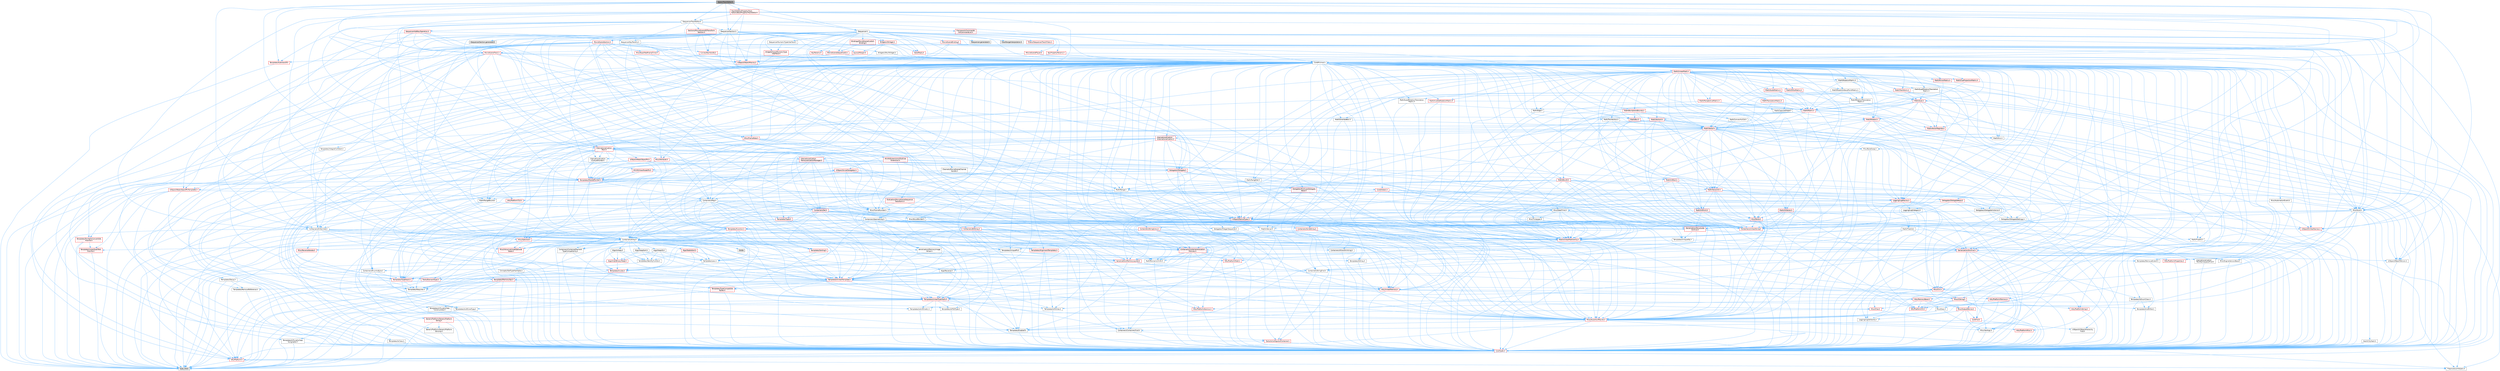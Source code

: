 digraph "SpawnTrackEditor.h"
{
 // INTERACTIVE_SVG=YES
 // LATEX_PDF_SIZE
  bgcolor="transparent";
  edge [fontname=Helvetica,fontsize=10,labelfontname=Helvetica,labelfontsize=10];
  node [fontname=Helvetica,fontsize=10,shape=box,height=0.2,width=0.4];
  Node1 [id="Node000001",label="SpawnTrackEditor.h",height=0.2,width=0.4,color="gray40", fillcolor="grey60", style="filled", fontcolor="black",tooltip=" "];
  Node1 -> Node2 [id="edge1_Node000001_Node000002",color="steelblue1",style="solid",tooltip=" "];
  Node2 [id="Node000002",label="Containers/Array.h",height=0.2,width=0.4,color="grey40", fillcolor="white", style="filled",URL="$df/dd0/Array_8h.html",tooltip=" "];
  Node2 -> Node3 [id="edge2_Node000002_Node000003",color="steelblue1",style="solid",tooltip=" "];
  Node3 [id="Node000003",label="CoreTypes.h",height=0.2,width=0.4,color="red", fillcolor="#FFF0F0", style="filled",URL="$dc/dec/CoreTypes_8h.html",tooltip=" "];
  Node3 -> Node4 [id="edge3_Node000003_Node000004",color="steelblue1",style="solid",tooltip=" "];
  Node4 [id="Node000004",label="HAL/Platform.h",height=0.2,width=0.4,color="red", fillcolor="#FFF0F0", style="filled",URL="$d9/dd0/Platform_8h.html",tooltip=" "];
  Node4 -> Node7 [id="edge4_Node000004_Node000007",color="steelblue1",style="solid",tooltip=" "];
  Node7 [id="Node000007",label="type_traits",height=0.2,width=0.4,color="grey60", fillcolor="#E0E0E0", style="filled",tooltip=" "];
  Node4 -> Node8 [id="edge5_Node000004_Node000008",color="steelblue1",style="solid",tooltip=" "];
  Node8 [id="Node000008",label="PreprocessorHelpers.h",height=0.2,width=0.4,color="grey40", fillcolor="white", style="filled",URL="$db/ddb/PreprocessorHelpers_8h.html",tooltip=" "];
  Node2 -> Node17 [id="edge6_Node000002_Node000017",color="steelblue1",style="solid",tooltip=" "];
  Node17 [id="Node000017",label="Misc/AssertionMacros.h",height=0.2,width=0.4,color="red", fillcolor="#FFF0F0", style="filled",URL="$d0/dfa/AssertionMacros_8h.html",tooltip=" "];
  Node17 -> Node3 [id="edge7_Node000017_Node000003",color="steelblue1",style="solid",tooltip=" "];
  Node17 -> Node4 [id="edge8_Node000017_Node000004",color="steelblue1",style="solid",tooltip=" "];
  Node17 -> Node18 [id="edge9_Node000017_Node000018",color="steelblue1",style="solid",tooltip=" "];
  Node18 [id="Node000018",label="HAL/PlatformMisc.h",height=0.2,width=0.4,color="red", fillcolor="#FFF0F0", style="filled",URL="$d0/df5/PlatformMisc_8h.html",tooltip=" "];
  Node18 -> Node3 [id="edge10_Node000018_Node000003",color="steelblue1",style="solid",tooltip=" "];
  Node17 -> Node8 [id="edge11_Node000017_Node000008",color="steelblue1",style="solid",tooltip=" "];
  Node17 -> Node54 [id="edge12_Node000017_Node000054",color="steelblue1",style="solid",tooltip=" "];
  Node54 [id="Node000054",label="Templates/EnableIf.h",height=0.2,width=0.4,color="grey40", fillcolor="white", style="filled",URL="$d7/d60/EnableIf_8h.html",tooltip=" "];
  Node54 -> Node3 [id="edge13_Node000054_Node000003",color="steelblue1",style="solid",tooltip=" "];
  Node17 -> Node60 [id="edge14_Node000017_Node000060",color="steelblue1",style="solid",tooltip=" "];
  Node60 [id="Node000060",label="Misc/VarArgs.h",height=0.2,width=0.4,color="grey40", fillcolor="white", style="filled",URL="$d5/d6f/VarArgs_8h.html",tooltip=" "];
  Node60 -> Node3 [id="edge15_Node000060_Node000003",color="steelblue1",style="solid",tooltip=" "];
  Node2 -> Node68 [id="edge16_Node000002_Node000068",color="steelblue1",style="solid",tooltip=" "];
  Node68 [id="Node000068",label="Misc/IntrusiveUnsetOptional\lState.h",height=0.2,width=0.4,color="red", fillcolor="#FFF0F0", style="filled",URL="$d2/d0a/IntrusiveUnsetOptionalState_8h.html",tooltip=" "];
  Node2 -> Node70 [id="edge17_Node000002_Node000070",color="steelblue1",style="solid",tooltip=" "];
  Node70 [id="Node000070",label="Misc/ReverseIterate.h",height=0.2,width=0.4,color="red", fillcolor="#FFF0F0", style="filled",URL="$db/de3/ReverseIterate_8h.html",tooltip=" "];
  Node70 -> Node4 [id="edge18_Node000070_Node000004",color="steelblue1",style="solid",tooltip=" "];
  Node2 -> Node72 [id="edge19_Node000002_Node000072",color="steelblue1",style="solid",tooltip=" "];
  Node72 [id="Node000072",label="HAL/UnrealMemory.h",height=0.2,width=0.4,color="red", fillcolor="#FFF0F0", style="filled",URL="$d9/d96/UnrealMemory_8h.html",tooltip=" "];
  Node72 -> Node3 [id="edge20_Node000072_Node000003",color="steelblue1",style="solid",tooltip=" "];
  Node72 -> Node76 [id="edge21_Node000072_Node000076",color="steelblue1",style="solid",tooltip=" "];
  Node76 [id="Node000076",label="HAL/MemoryBase.h",height=0.2,width=0.4,color="red", fillcolor="#FFF0F0", style="filled",URL="$d6/d9f/MemoryBase_8h.html",tooltip=" "];
  Node76 -> Node3 [id="edge22_Node000076_Node000003",color="steelblue1",style="solid",tooltip=" "];
  Node76 -> Node47 [id="edge23_Node000076_Node000047",color="steelblue1",style="solid",tooltip=" "];
  Node47 [id="Node000047",label="HAL/PlatformAtomics.h",height=0.2,width=0.4,color="red", fillcolor="#FFF0F0", style="filled",URL="$d3/d36/PlatformAtomics_8h.html",tooltip=" "];
  Node47 -> Node3 [id="edge24_Node000047_Node000003",color="steelblue1",style="solid",tooltip=" "];
  Node76 -> Node30 [id="edge25_Node000076_Node000030",color="steelblue1",style="solid",tooltip=" "];
  Node30 [id="Node000030",label="HAL/PlatformCrt.h",height=0.2,width=0.4,color="red", fillcolor="#FFF0F0", style="filled",URL="$d8/d75/PlatformCrt_8h.html",tooltip=" "];
  Node76 -> Node77 [id="edge26_Node000076_Node000077",color="steelblue1",style="solid",tooltip=" "];
  Node77 [id="Node000077",label="Misc/Exec.h",height=0.2,width=0.4,color="grey40", fillcolor="white", style="filled",URL="$de/ddb/Exec_8h.html",tooltip=" "];
  Node77 -> Node3 [id="edge27_Node000077_Node000003",color="steelblue1",style="solid",tooltip=" "];
  Node77 -> Node17 [id="edge28_Node000077_Node000017",color="steelblue1",style="solid",tooltip=" "];
  Node76 -> Node78 [id="edge29_Node000076_Node000078",color="steelblue1",style="solid",tooltip=" "];
  Node78 [id="Node000078",label="Misc/OutputDevice.h",height=0.2,width=0.4,color="red", fillcolor="#FFF0F0", style="filled",URL="$d7/d32/OutputDevice_8h.html",tooltip=" "];
  Node78 -> Node25 [id="edge30_Node000078_Node000025",color="steelblue1",style="solid",tooltip=" "];
  Node25 [id="Node000025",label="CoreFwd.h",height=0.2,width=0.4,color="red", fillcolor="#FFF0F0", style="filled",URL="$d1/d1e/CoreFwd_8h.html",tooltip=" "];
  Node25 -> Node3 [id="edge31_Node000025_Node000003",color="steelblue1",style="solid",tooltip=" "];
  Node25 -> Node26 [id="edge32_Node000025_Node000026",color="steelblue1",style="solid",tooltip=" "];
  Node26 [id="Node000026",label="Containers/ContainersFwd.h",height=0.2,width=0.4,color="grey40", fillcolor="white", style="filled",URL="$d4/d0a/ContainersFwd_8h.html",tooltip=" "];
  Node26 -> Node4 [id="edge33_Node000026_Node000004",color="steelblue1",style="solid",tooltip=" "];
  Node26 -> Node3 [id="edge34_Node000026_Node000003",color="steelblue1",style="solid",tooltip=" "];
  Node26 -> Node23 [id="edge35_Node000026_Node000023",color="steelblue1",style="solid",tooltip=" "];
  Node23 [id="Node000023",label="Traits/IsContiguousContainer.h",height=0.2,width=0.4,color="red", fillcolor="#FFF0F0", style="filled",URL="$d5/d3c/IsContiguousContainer_8h.html",tooltip=" "];
  Node23 -> Node3 [id="edge36_Node000023_Node000003",color="steelblue1",style="solid",tooltip=" "];
  Node25 -> Node28 [id="edge37_Node000025_Node000028",color="steelblue1",style="solid",tooltip=" "];
  Node28 [id="Node000028",label="UObject/UObjectHierarchy\lFwd.h",height=0.2,width=0.4,color="grey40", fillcolor="white", style="filled",URL="$d3/d13/UObjectHierarchyFwd_8h.html",tooltip=" "];
  Node78 -> Node3 [id="edge38_Node000078_Node000003",color="steelblue1",style="solid",tooltip=" "];
  Node78 -> Node79 [id="edge39_Node000078_Node000079",color="steelblue1",style="solid",tooltip=" "];
  Node79 [id="Node000079",label="Logging/LogVerbosity.h",height=0.2,width=0.4,color="grey40", fillcolor="white", style="filled",URL="$d2/d8f/LogVerbosity_8h.html",tooltip=" "];
  Node79 -> Node3 [id="edge40_Node000079_Node000003",color="steelblue1",style="solid",tooltip=" "];
  Node78 -> Node60 [id="edge41_Node000078_Node000060",color="steelblue1",style="solid",tooltip=" "];
  Node72 -> Node89 [id="edge42_Node000072_Node000089",color="steelblue1",style="solid",tooltip=" "];
  Node89 [id="Node000089",label="HAL/PlatformMemory.h",height=0.2,width=0.4,color="red", fillcolor="#FFF0F0", style="filled",URL="$de/d68/PlatformMemory_8h.html",tooltip=" "];
  Node89 -> Node3 [id="edge43_Node000089_Node000003",color="steelblue1",style="solid",tooltip=" "];
  Node72 -> Node92 [id="edge44_Node000072_Node000092",color="steelblue1",style="solid",tooltip=" "];
  Node92 [id="Node000092",label="Templates/IsPointer.h",height=0.2,width=0.4,color="grey40", fillcolor="white", style="filled",URL="$d7/d05/IsPointer_8h.html",tooltip=" "];
  Node92 -> Node3 [id="edge45_Node000092_Node000003",color="steelblue1",style="solid",tooltip=" "];
  Node2 -> Node93 [id="edge46_Node000002_Node000093",color="steelblue1",style="solid",tooltip=" "];
  Node93 [id="Node000093",label="Templates/UnrealTypeTraits.h",height=0.2,width=0.4,color="red", fillcolor="#FFF0F0", style="filled",URL="$d2/d2d/UnrealTypeTraits_8h.html",tooltip=" "];
  Node93 -> Node3 [id="edge47_Node000093_Node000003",color="steelblue1",style="solid",tooltip=" "];
  Node93 -> Node92 [id="edge48_Node000093_Node000092",color="steelblue1",style="solid",tooltip=" "];
  Node93 -> Node17 [id="edge49_Node000093_Node000017",color="steelblue1",style="solid",tooltip=" "];
  Node93 -> Node85 [id="edge50_Node000093_Node000085",color="steelblue1",style="solid",tooltip=" "];
  Node85 [id="Node000085",label="Templates/AndOrNot.h",height=0.2,width=0.4,color="grey40", fillcolor="white", style="filled",URL="$db/d0a/AndOrNot_8h.html",tooltip=" "];
  Node85 -> Node3 [id="edge51_Node000085_Node000003",color="steelblue1",style="solid",tooltip=" "];
  Node93 -> Node54 [id="edge52_Node000093_Node000054",color="steelblue1",style="solid",tooltip=" "];
  Node93 -> Node94 [id="edge53_Node000093_Node000094",color="steelblue1",style="solid",tooltip=" "];
  Node94 [id="Node000094",label="Templates/IsArithmetic.h",height=0.2,width=0.4,color="grey40", fillcolor="white", style="filled",URL="$d2/d5d/IsArithmetic_8h.html",tooltip=" "];
  Node94 -> Node3 [id="edge54_Node000094_Node000003",color="steelblue1",style="solid",tooltip=" "];
  Node93 -> Node96 [id="edge55_Node000093_Node000096",color="steelblue1",style="solid",tooltip=" "];
  Node96 [id="Node000096",label="Templates/IsPODType.h",height=0.2,width=0.4,color="grey40", fillcolor="white", style="filled",URL="$d7/db1/IsPODType_8h.html",tooltip=" "];
  Node96 -> Node3 [id="edge56_Node000096_Node000003",color="steelblue1",style="solid",tooltip=" "];
  Node93 -> Node97 [id="edge57_Node000093_Node000097",color="steelblue1",style="solid",tooltip=" "];
  Node97 [id="Node000097",label="Templates/IsUECoreType.h",height=0.2,width=0.4,color="grey40", fillcolor="white", style="filled",URL="$d1/db8/IsUECoreType_8h.html",tooltip=" "];
  Node97 -> Node3 [id="edge58_Node000097_Node000003",color="steelblue1",style="solid",tooltip=" "];
  Node97 -> Node7 [id="edge59_Node000097_Node000007",color="steelblue1",style="solid",tooltip=" "];
  Node93 -> Node86 [id="edge60_Node000093_Node000086",color="steelblue1",style="solid",tooltip=" "];
  Node86 [id="Node000086",label="Templates/IsTriviallyCopy\lConstructible.h",height=0.2,width=0.4,color="grey40", fillcolor="white", style="filled",URL="$d3/d78/IsTriviallyCopyConstructible_8h.html",tooltip=" "];
  Node86 -> Node3 [id="edge61_Node000086_Node000003",color="steelblue1",style="solid",tooltip=" "];
  Node86 -> Node7 [id="edge62_Node000086_Node000007",color="steelblue1",style="solid",tooltip=" "];
  Node2 -> Node98 [id="edge63_Node000002_Node000098",color="steelblue1",style="solid",tooltip=" "];
  Node98 [id="Node000098",label="Templates/UnrealTemplate.h",height=0.2,width=0.4,color="red", fillcolor="#FFF0F0", style="filled",URL="$d4/d24/UnrealTemplate_8h.html",tooltip=" "];
  Node98 -> Node3 [id="edge64_Node000098_Node000003",color="steelblue1",style="solid",tooltip=" "];
  Node98 -> Node92 [id="edge65_Node000098_Node000092",color="steelblue1",style="solid",tooltip=" "];
  Node98 -> Node72 [id="edge66_Node000098_Node000072",color="steelblue1",style="solid",tooltip=" "];
  Node98 -> Node93 [id="edge67_Node000098_Node000093",color="steelblue1",style="solid",tooltip=" "];
  Node98 -> Node101 [id="edge68_Node000098_Node000101",color="steelblue1",style="solid",tooltip=" "];
  Node101 [id="Node000101",label="Templates/RemoveReference.h",height=0.2,width=0.4,color="grey40", fillcolor="white", style="filled",URL="$da/dbe/RemoveReference_8h.html",tooltip=" "];
  Node101 -> Node3 [id="edge69_Node000101_Node000003",color="steelblue1",style="solid",tooltip=" "];
  Node98 -> Node62 [id="edge70_Node000098_Node000062",color="steelblue1",style="solid",tooltip=" "];
  Node62 [id="Node000062",label="Templates/Requires.h",height=0.2,width=0.4,color="grey40", fillcolor="white", style="filled",URL="$dc/d96/Requires_8h.html",tooltip=" "];
  Node62 -> Node54 [id="edge71_Node000062_Node000054",color="steelblue1",style="solid",tooltip=" "];
  Node62 -> Node7 [id="edge72_Node000062_Node000007",color="steelblue1",style="solid",tooltip=" "];
  Node98 -> Node102 [id="edge73_Node000098_Node000102",color="steelblue1",style="solid",tooltip=" "];
  Node102 [id="Node000102",label="Templates/TypeCompatible\lBytes.h",height=0.2,width=0.4,color="red", fillcolor="#FFF0F0", style="filled",URL="$df/d0a/TypeCompatibleBytes_8h.html",tooltip=" "];
  Node102 -> Node3 [id="edge74_Node000102_Node000003",color="steelblue1",style="solid",tooltip=" "];
  Node102 -> Node7 [id="edge75_Node000102_Node000007",color="steelblue1",style="solid",tooltip=" "];
  Node98 -> Node23 [id="edge76_Node000098_Node000023",color="steelblue1",style="solid",tooltip=" "];
  Node98 -> Node7 [id="edge77_Node000098_Node000007",color="steelblue1",style="solid",tooltip=" "];
  Node2 -> Node104 [id="edge78_Node000002_Node000104",color="steelblue1",style="solid",tooltip=" "];
  Node104 [id="Node000104",label="Containers/AllowShrinking.h",height=0.2,width=0.4,color="grey40", fillcolor="white", style="filled",URL="$d7/d1a/AllowShrinking_8h.html",tooltip=" "];
  Node104 -> Node3 [id="edge79_Node000104_Node000003",color="steelblue1",style="solid",tooltip=" "];
  Node2 -> Node105 [id="edge80_Node000002_Node000105",color="steelblue1",style="solid",tooltip=" "];
  Node105 [id="Node000105",label="Containers/ContainerAllocation\lPolicies.h",height=0.2,width=0.4,color="red", fillcolor="#FFF0F0", style="filled",URL="$d7/dff/ContainerAllocationPolicies_8h.html",tooltip=" "];
  Node105 -> Node3 [id="edge81_Node000105_Node000003",color="steelblue1",style="solid",tooltip=" "];
  Node105 -> Node105 [id="edge82_Node000105_Node000105",color="steelblue1",style="solid",tooltip=" "];
  Node105 -> Node107 [id="edge83_Node000105_Node000107",color="steelblue1",style="solid",tooltip=" "];
  Node107 [id="Node000107",label="HAL/PlatformMath.h",height=0.2,width=0.4,color="red", fillcolor="#FFF0F0", style="filled",URL="$dc/d53/PlatformMath_8h.html",tooltip=" "];
  Node107 -> Node3 [id="edge84_Node000107_Node000003",color="steelblue1",style="solid",tooltip=" "];
  Node105 -> Node72 [id="edge85_Node000105_Node000072",color="steelblue1",style="solid",tooltip=" "];
  Node105 -> Node40 [id="edge86_Node000105_Node000040",color="steelblue1",style="solid",tooltip=" "];
  Node40 [id="Node000040",label="Math/NumericLimits.h",height=0.2,width=0.4,color="grey40", fillcolor="white", style="filled",URL="$df/d1b/NumericLimits_8h.html",tooltip=" "];
  Node40 -> Node3 [id="edge87_Node000040_Node000003",color="steelblue1",style="solid",tooltip=" "];
  Node105 -> Node17 [id="edge88_Node000105_Node000017",color="steelblue1",style="solid",tooltip=" "];
  Node105 -> Node116 [id="edge89_Node000105_Node000116",color="steelblue1",style="solid",tooltip=" "];
  Node116 [id="Node000116",label="Templates/MemoryOps.h",height=0.2,width=0.4,color="red", fillcolor="#FFF0F0", style="filled",URL="$db/dea/MemoryOps_8h.html",tooltip=" "];
  Node116 -> Node3 [id="edge90_Node000116_Node000003",color="steelblue1",style="solid",tooltip=" "];
  Node116 -> Node72 [id="edge91_Node000116_Node000072",color="steelblue1",style="solid",tooltip=" "];
  Node116 -> Node87 [id="edge92_Node000116_Node000087",color="steelblue1",style="solid",tooltip=" "];
  Node87 [id="Node000087",label="Templates/IsTriviallyCopy\lAssignable.h",height=0.2,width=0.4,color="grey40", fillcolor="white", style="filled",URL="$d2/df2/IsTriviallyCopyAssignable_8h.html",tooltip=" "];
  Node87 -> Node3 [id="edge93_Node000087_Node000003",color="steelblue1",style="solid",tooltip=" "];
  Node87 -> Node7 [id="edge94_Node000087_Node000007",color="steelblue1",style="solid",tooltip=" "];
  Node116 -> Node86 [id="edge95_Node000116_Node000086",color="steelblue1",style="solid",tooltip=" "];
  Node116 -> Node62 [id="edge96_Node000116_Node000062",color="steelblue1",style="solid",tooltip=" "];
  Node116 -> Node93 [id="edge97_Node000116_Node000093",color="steelblue1",style="solid",tooltip=" "];
  Node116 -> Node7 [id="edge98_Node000116_Node000007",color="steelblue1",style="solid",tooltip=" "];
  Node105 -> Node102 [id="edge99_Node000105_Node000102",color="steelblue1",style="solid",tooltip=" "];
  Node105 -> Node7 [id="edge100_Node000105_Node000007",color="steelblue1",style="solid",tooltip=" "];
  Node2 -> Node117 [id="edge101_Node000002_Node000117",color="steelblue1",style="solid",tooltip=" "];
  Node117 [id="Node000117",label="Containers/ContainerElement\lTypeCompatibility.h",height=0.2,width=0.4,color="grey40", fillcolor="white", style="filled",URL="$df/ddf/ContainerElementTypeCompatibility_8h.html",tooltip=" "];
  Node117 -> Node3 [id="edge102_Node000117_Node000003",color="steelblue1",style="solid",tooltip=" "];
  Node117 -> Node93 [id="edge103_Node000117_Node000093",color="steelblue1",style="solid",tooltip=" "];
  Node2 -> Node118 [id="edge104_Node000002_Node000118",color="steelblue1",style="solid",tooltip=" "];
  Node118 [id="Node000118",label="Serialization/Archive.h",height=0.2,width=0.4,color="red", fillcolor="#FFF0F0", style="filled",URL="$d7/d3b/Archive_8h.html",tooltip=" "];
  Node118 -> Node25 [id="edge105_Node000118_Node000025",color="steelblue1",style="solid",tooltip=" "];
  Node118 -> Node3 [id="edge106_Node000118_Node000003",color="steelblue1",style="solid",tooltip=" "];
  Node118 -> Node119 [id="edge107_Node000118_Node000119",color="steelblue1",style="solid",tooltip=" "];
  Node119 [id="Node000119",label="HAL/PlatformProperties.h",height=0.2,width=0.4,color="red", fillcolor="#FFF0F0", style="filled",URL="$d9/db0/PlatformProperties_8h.html",tooltip=" "];
  Node119 -> Node3 [id="edge108_Node000119_Node000003",color="steelblue1",style="solid",tooltip=" "];
  Node118 -> Node122 [id="edge109_Node000118_Node000122",color="steelblue1",style="solid",tooltip=" "];
  Node122 [id="Node000122",label="Internationalization\l/TextNamespaceFwd.h",height=0.2,width=0.4,color="grey40", fillcolor="white", style="filled",URL="$d8/d97/TextNamespaceFwd_8h.html",tooltip=" "];
  Node122 -> Node3 [id="edge110_Node000122_Node000003",color="steelblue1",style="solid",tooltip=" "];
  Node118 -> Node17 [id="edge111_Node000118_Node000017",color="steelblue1",style="solid",tooltip=" "];
  Node118 -> Node123 [id="edge112_Node000118_Node000123",color="steelblue1",style="solid",tooltip=" "];
  Node123 [id="Node000123",label="Misc/EngineVersionBase.h",height=0.2,width=0.4,color="grey40", fillcolor="white", style="filled",URL="$d5/d2b/EngineVersionBase_8h.html",tooltip=" "];
  Node123 -> Node3 [id="edge113_Node000123_Node000003",color="steelblue1",style="solid",tooltip=" "];
  Node118 -> Node60 [id="edge114_Node000118_Node000060",color="steelblue1",style="solid",tooltip=" "];
  Node118 -> Node54 [id="edge115_Node000118_Node000054",color="steelblue1",style="solid",tooltip=" "];
  Node118 -> Node126 [id="edge116_Node000118_Node000126",color="steelblue1",style="solid",tooltip=" "];
  Node126 [id="Node000126",label="Templates/IsEnumClass.h",height=0.2,width=0.4,color="grey40", fillcolor="white", style="filled",URL="$d7/d15/IsEnumClass_8h.html",tooltip=" "];
  Node126 -> Node3 [id="edge117_Node000126_Node000003",color="steelblue1",style="solid",tooltip=" "];
  Node126 -> Node85 [id="edge118_Node000126_Node000085",color="steelblue1",style="solid",tooltip=" "];
  Node118 -> Node98 [id="edge119_Node000118_Node000098",color="steelblue1",style="solid",tooltip=" "];
  Node118 -> Node127 [id="edge120_Node000118_Node000127",color="steelblue1",style="solid",tooltip=" "];
  Node127 [id="Node000127",label="UObject/ObjectVersion.h",height=0.2,width=0.4,color="grey40", fillcolor="white", style="filled",URL="$da/d63/ObjectVersion_8h.html",tooltip=" "];
  Node127 -> Node3 [id="edge121_Node000127_Node000003",color="steelblue1",style="solid",tooltip=" "];
  Node2 -> Node128 [id="edge122_Node000002_Node000128",color="steelblue1",style="solid",tooltip=" "];
  Node128 [id="Node000128",label="Serialization/MemoryImage\lWriter.h",height=0.2,width=0.4,color="grey40", fillcolor="white", style="filled",URL="$d0/d08/MemoryImageWriter_8h.html",tooltip=" "];
  Node128 -> Node3 [id="edge123_Node000128_Node000003",color="steelblue1",style="solid",tooltip=" "];
  Node128 -> Node129 [id="edge124_Node000128_Node000129",color="steelblue1",style="solid",tooltip=" "];
  Node129 [id="Node000129",label="Serialization/MemoryLayout.h",height=0.2,width=0.4,color="red", fillcolor="#FFF0F0", style="filled",URL="$d7/d66/MemoryLayout_8h.html",tooltip=" "];
  Node129 -> Node132 [id="edge125_Node000129_Node000132",color="steelblue1",style="solid",tooltip=" "];
  Node132 [id="Node000132",label="Containers/EnumAsByte.h",height=0.2,width=0.4,color="grey40", fillcolor="white", style="filled",URL="$d6/d9a/EnumAsByte_8h.html",tooltip=" "];
  Node132 -> Node3 [id="edge126_Node000132_Node000003",color="steelblue1",style="solid",tooltip=" "];
  Node132 -> Node96 [id="edge127_Node000132_Node000096",color="steelblue1",style="solid",tooltip=" "];
  Node132 -> Node133 [id="edge128_Node000132_Node000133",color="steelblue1",style="solid",tooltip=" "];
  Node133 [id="Node000133",label="Templates/TypeHash.h",height=0.2,width=0.4,color="red", fillcolor="#FFF0F0", style="filled",URL="$d1/d62/TypeHash_8h.html",tooltip=" "];
  Node133 -> Node3 [id="edge129_Node000133_Node000003",color="steelblue1",style="solid",tooltip=" "];
  Node133 -> Node62 [id="edge130_Node000133_Node000062",color="steelblue1",style="solid",tooltip=" "];
  Node133 -> Node134 [id="edge131_Node000133_Node000134",color="steelblue1",style="solid",tooltip=" "];
  Node134 [id="Node000134",label="Misc/Crc.h",height=0.2,width=0.4,color="red", fillcolor="#FFF0F0", style="filled",URL="$d4/dd2/Crc_8h.html",tooltip=" "];
  Node134 -> Node3 [id="edge132_Node000134_Node000003",color="steelblue1",style="solid",tooltip=" "];
  Node134 -> Node74 [id="edge133_Node000134_Node000074",color="steelblue1",style="solid",tooltip=" "];
  Node74 [id="Node000074",label="HAL/PlatformString.h",height=0.2,width=0.4,color="red", fillcolor="#FFF0F0", style="filled",URL="$db/db5/PlatformString_8h.html",tooltip=" "];
  Node74 -> Node3 [id="edge134_Node000074_Node000003",color="steelblue1",style="solid",tooltip=" "];
  Node134 -> Node17 [id="edge135_Node000134_Node000017",color="steelblue1",style="solid",tooltip=" "];
  Node134 -> Node135 [id="edge136_Node000134_Node000135",color="steelblue1",style="solid",tooltip=" "];
  Node135 [id="Node000135",label="Misc/CString.h",height=0.2,width=0.4,color="red", fillcolor="#FFF0F0", style="filled",URL="$d2/d49/CString_8h.html",tooltip=" "];
  Node135 -> Node3 [id="edge137_Node000135_Node000003",color="steelblue1",style="solid",tooltip=" "];
  Node135 -> Node30 [id="edge138_Node000135_Node000030",color="steelblue1",style="solid",tooltip=" "];
  Node135 -> Node74 [id="edge139_Node000135_Node000074",color="steelblue1",style="solid",tooltip=" "];
  Node135 -> Node17 [id="edge140_Node000135_Node000017",color="steelblue1",style="solid",tooltip=" "];
  Node135 -> Node136 [id="edge141_Node000135_Node000136",color="steelblue1",style="solid",tooltip=" "];
  Node136 [id="Node000136",label="Misc/Char.h",height=0.2,width=0.4,color="red", fillcolor="#FFF0F0", style="filled",URL="$d0/d58/Char_8h.html",tooltip=" "];
  Node136 -> Node3 [id="edge142_Node000136_Node000003",color="steelblue1",style="solid",tooltip=" "];
  Node136 -> Node7 [id="edge143_Node000136_Node000007",color="steelblue1",style="solid",tooltip=" "];
  Node135 -> Node60 [id="edge144_Node000135_Node000060",color="steelblue1",style="solid",tooltip=" "];
  Node134 -> Node136 [id="edge145_Node000134_Node000136",color="steelblue1",style="solid",tooltip=" "];
  Node134 -> Node93 [id="edge146_Node000134_Node000093",color="steelblue1",style="solid",tooltip=" "];
  Node133 -> Node7 [id="edge147_Node000133_Node000007",color="steelblue1",style="solid",tooltip=" "];
  Node129 -> Node20 [id="edge148_Node000129_Node000020",color="steelblue1",style="solid",tooltip=" "];
  Node20 [id="Node000020",label="Containers/StringFwd.h",height=0.2,width=0.4,color="grey40", fillcolor="white", style="filled",URL="$df/d37/StringFwd_8h.html",tooltip=" "];
  Node20 -> Node3 [id="edge149_Node000020_Node000003",color="steelblue1",style="solid",tooltip=" "];
  Node20 -> Node21 [id="edge150_Node000020_Node000021",color="steelblue1",style="solid",tooltip=" "];
  Node21 [id="Node000021",label="Traits/ElementType.h",height=0.2,width=0.4,color="red", fillcolor="#FFF0F0", style="filled",URL="$d5/d4f/ElementType_8h.html",tooltip=" "];
  Node21 -> Node4 [id="edge151_Node000021_Node000004",color="steelblue1",style="solid",tooltip=" "];
  Node21 -> Node7 [id="edge152_Node000021_Node000007",color="steelblue1",style="solid",tooltip=" "];
  Node20 -> Node23 [id="edge153_Node000020_Node000023",color="steelblue1",style="solid",tooltip=" "];
  Node129 -> Node72 [id="edge154_Node000129_Node000072",color="steelblue1",style="solid",tooltip=" "];
  Node129 -> Node54 [id="edge155_Node000129_Node000054",color="steelblue1",style="solid",tooltip=" "];
  Node129 -> Node98 [id="edge156_Node000129_Node000098",color="steelblue1",style="solid",tooltip=" "];
  Node2 -> Node142 [id="edge157_Node000002_Node000142",color="steelblue1",style="solid",tooltip=" "];
  Node142 [id="Node000142",label="Algo/Heapify.h",height=0.2,width=0.4,color="grey40", fillcolor="white", style="filled",URL="$d0/d2a/Heapify_8h.html",tooltip=" "];
  Node142 -> Node143 [id="edge158_Node000142_Node000143",color="steelblue1",style="solid",tooltip=" "];
  Node143 [id="Node000143",label="Algo/Impl/BinaryHeap.h",height=0.2,width=0.4,color="red", fillcolor="#FFF0F0", style="filled",URL="$d7/da3/Algo_2Impl_2BinaryHeap_8h.html",tooltip=" "];
  Node143 -> Node144 [id="edge159_Node000143_Node000144",color="steelblue1",style="solid",tooltip=" "];
  Node144 [id="Node000144",label="Templates/Invoke.h",height=0.2,width=0.4,color="red", fillcolor="#FFF0F0", style="filled",URL="$d7/deb/Invoke_8h.html",tooltip=" "];
  Node144 -> Node3 [id="edge160_Node000144_Node000003",color="steelblue1",style="solid",tooltip=" "];
  Node144 -> Node98 [id="edge161_Node000144_Node000098",color="steelblue1",style="solid",tooltip=" "];
  Node144 -> Node7 [id="edge162_Node000144_Node000007",color="steelblue1",style="solid",tooltip=" "];
  Node143 -> Node7 [id="edge163_Node000143_Node000007",color="steelblue1",style="solid",tooltip=" "];
  Node142 -> Node148 [id="edge164_Node000142_Node000148",color="steelblue1",style="solid",tooltip=" "];
  Node148 [id="Node000148",label="Templates/IdentityFunctor.h",height=0.2,width=0.4,color="grey40", fillcolor="white", style="filled",URL="$d7/d2e/IdentityFunctor_8h.html",tooltip=" "];
  Node148 -> Node4 [id="edge165_Node000148_Node000004",color="steelblue1",style="solid",tooltip=" "];
  Node142 -> Node144 [id="edge166_Node000142_Node000144",color="steelblue1",style="solid",tooltip=" "];
  Node142 -> Node149 [id="edge167_Node000142_Node000149",color="steelblue1",style="solid",tooltip=" "];
  Node149 [id="Node000149",label="Templates/Less.h",height=0.2,width=0.4,color="grey40", fillcolor="white", style="filled",URL="$de/dc8/Less_8h.html",tooltip=" "];
  Node149 -> Node3 [id="edge168_Node000149_Node000003",color="steelblue1",style="solid",tooltip=" "];
  Node149 -> Node98 [id="edge169_Node000149_Node000098",color="steelblue1",style="solid",tooltip=" "];
  Node142 -> Node98 [id="edge170_Node000142_Node000098",color="steelblue1",style="solid",tooltip=" "];
  Node2 -> Node150 [id="edge171_Node000002_Node000150",color="steelblue1",style="solid",tooltip=" "];
  Node150 [id="Node000150",label="Algo/HeapSort.h",height=0.2,width=0.4,color="grey40", fillcolor="white", style="filled",URL="$d3/d92/HeapSort_8h.html",tooltip=" "];
  Node150 -> Node143 [id="edge172_Node000150_Node000143",color="steelblue1",style="solid",tooltip=" "];
  Node150 -> Node148 [id="edge173_Node000150_Node000148",color="steelblue1",style="solid",tooltip=" "];
  Node150 -> Node149 [id="edge174_Node000150_Node000149",color="steelblue1",style="solid",tooltip=" "];
  Node150 -> Node98 [id="edge175_Node000150_Node000098",color="steelblue1",style="solid",tooltip=" "];
  Node2 -> Node151 [id="edge176_Node000002_Node000151",color="steelblue1",style="solid",tooltip=" "];
  Node151 [id="Node000151",label="Algo/IsHeap.h",height=0.2,width=0.4,color="grey40", fillcolor="white", style="filled",URL="$de/d32/IsHeap_8h.html",tooltip=" "];
  Node151 -> Node143 [id="edge177_Node000151_Node000143",color="steelblue1",style="solid",tooltip=" "];
  Node151 -> Node148 [id="edge178_Node000151_Node000148",color="steelblue1",style="solid",tooltip=" "];
  Node151 -> Node144 [id="edge179_Node000151_Node000144",color="steelblue1",style="solid",tooltip=" "];
  Node151 -> Node149 [id="edge180_Node000151_Node000149",color="steelblue1",style="solid",tooltip=" "];
  Node151 -> Node98 [id="edge181_Node000151_Node000098",color="steelblue1",style="solid",tooltip=" "];
  Node2 -> Node143 [id="edge182_Node000002_Node000143",color="steelblue1",style="solid",tooltip=" "];
  Node2 -> Node152 [id="edge183_Node000002_Node000152",color="steelblue1",style="solid",tooltip=" "];
  Node152 [id="Node000152",label="Algo/StableSort.h",height=0.2,width=0.4,color="red", fillcolor="#FFF0F0", style="filled",URL="$d7/d3c/StableSort_8h.html",tooltip=" "];
  Node152 -> Node148 [id="edge184_Node000152_Node000148",color="steelblue1",style="solid",tooltip=" "];
  Node152 -> Node144 [id="edge185_Node000152_Node000144",color="steelblue1",style="solid",tooltip=" "];
  Node152 -> Node149 [id="edge186_Node000152_Node000149",color="steelblue1",style="solid",tooltip=" "];
  Node152 -> Node98 [id="edge187_Node000152_Node000098",color="steelblue1",style="solid",tooltip=" "];
  Node2 -> Node155 [id="edge188_Node000002_Node000155",color="steelblue1",style="solid",tooltip=" "];
  Node155 [id="Node000155",label="Concepts/GetTypeHashable.h",height=0.2,width=0.4,color="grey40", fillcolor="white", style="filled",URL="$d3/da2/GetTypeHashable_8h.html",tooltip=" "];
  Node155 -> Node3 [id="edge189_Node000155_Node000003",color="steelblue1",style="solid",tooltip=" "];
  Node155 -> Node133 [id="edge190_Node000155_Node000133",color="steelblue1",style="solid",tooltip=" "];
  Node2 -> Node148 [id="edge191_Node000002_Node000148",color="steelblue1",style="solid",tooltip=" "];
  Node2 -> Node144 [id="edge192_Node000002_Node000144",color="steelblue1",style="solid",tooltip=" "];
  Node2 -> Node149 [id="edge193_Node000002_Node000149",color="steelblue1",style="solid",tooltip=" "];
  Node2 -> Node156 [id="edge194_Node000002_Node000156",color="steelblue1",style="solid",tooltip=" "];
  Node156 [id="Node000156",label="Templates/LosesQualifiers\lFromTo.h",height=0.2,width=0.4,color="red", fillcolor="#FFF0F0", style="filled",URL="$d2/db3/LosesQualifiersFromTo_8h.html",tooltip=" "];
  Node156 -> Node7 [id="edge195_Node000156_Node000007",color="steelblue1",style="solid",tooltip=" "];
  Node2 -> Node62 [id="edge196_Node000002_Node000062",color="steelblue1",style="solid",tooltip=" "];
  Node2 -> Node157 [id="edge197_Node000002_Node000157",color="steelblue1",style="solid",tooltip=" "];
  Node157 [id="Node000157",label="Templates/Sorting.h",height=0.2,width=0.4,color="red", fillcolor="#FFF0F0", style="filled",URL="$d3/d9e/Sorting_8h.html",tooltip=" "];
  Node157 -> Node3 [id="edge198_Node000157_Node000003",color="steelblue1",style="solid",tooltip=" "];
  Node157 -> Node107 [id="edge199_Node000157_Node000107",color="steelblue1",style="solid",tooltip=" "];
  Node157 -> Node149 [id="edge200_Node000157_Node000149",color="steelblue1",style="solid",tooltip=" "];
  Node2 -> Node161 [id="edge201_Node000002_Node000161",color="steelblue1",style="solid",tooltip=" "];
  Node161 [id="Node000161",label="Templates/AlignmentTemplates.h",height=0.2,width=0.4,color="red", fillcolor="#FFF0F0", style="filled",URL="$dd/d32/AlignmentTemplates_8h.html",tooltip=" "];
  Node161 -> Node3 [id="edge202_Node000161_Node000003",color="steelblue1",style="solid",tooltip=" "];
  Node161 -> Node92 [id="edge203_Node000161_Node000092",color="steelblue1",style="solid",tooltip=" "];
  Node2 -> Node21 [id="edge204_Node000002_Node000021",color="steelblue1",style="solid",tooltip=" "];
  Node2 -> Node113 [id="edge205_Node000002_Node000113",color="steelblue1",style="solid",tooltip=" "];
  Node113 [id="Node000113",label="limits",height=0.2,width=0.4,color="grey60", fillcolor="#E0E0E0", style="filled",tooltip=" "];
  Node2 -> Node7 [id="edge206_Node000002_Node000007",color="steelblue1",style="solid",tooltip=" "];
  Node1 -> Node162 [id="edge207_Node000001_Node000162",color="steelblue1",style="solid",tooltip=" "];
  Node162 [id="Node000162",label="CoreMinimal.h",height=0.2,width=0.4,color="grey40", fillcolor="white", style="filled",URL="$d7/d67/CoreMinimal_8h.html",tooltip=" "];
  Node162 -> Node3 [id="edge208_Node000162_Node000003",color="steelblue1",style="solid",tooltip=" "];
  Node162 -> Node25 [id="edge209_Node000162_Node000025",color="steelblue1",style="solid",tooltip=" "];
  Node162 -> Node28 [id="edge210_Node000162_Node000028",color="steelblue1",style="solid",tooltip=" "];
  Node162 -> Node26 [id="edge211_Node000162_Node000026",color="steelblue1",style="solid",tooltip=" "];
  Node162 -> Node60 [id="edge212_Node000162_Node000060",color="steelblue1",style="solid",tooltip=" "];
  Node162 -> Node79 [id="edge213_Node000162_Node000079",color="steelblue1",style="solid",tooltip=" "];
  Node162 -> Node78 [id="edge214_Node000162_Node000078",color="steelblue1",style="solid",tooltip=" "];
  Node162 -> Node30 [id="edge215_Node000162_Node000030",color="steelblue1",style="solid",tooltip=" "];
  Node162 -> Node18 [id="edge216_Node000162_Node000018",color="steelblue1",style="solid",tooltip=" "];
  Node162 -> Node17 [id="edge217_Node000162_Node000017",color="steelblue1",style="solid",tooltip=" "];
  Node162 -> Node92 [id="edge218_Node000162_Node000092",color="steelblue1",style="solid",tooltip=" "];
  Node162 -> Node89 [id="edge219_Node000162_Node000089",color="steelblue1",style="solid",tooltip=" "];
  Node162 -> Node47 [id="edge220_Node000162_Node000047",color="steelblue1",style="solid",tooltip=" "];
  Node162 -> Node77 [id="edge221_Node000162_Node000077",color="steelblue1",style="solid",tooltip=" "];
  Node162 -> Node76 [id="edge222_Node000162_Node000076",color="steelblue1",style="solid",tooltip=" "];
  Node162 -> Node72 [id="edge223_Node000162_Node000072",color="steelblue1",style="solid",tooltip=" "];
  Node162 -> Node94 [id="edge224_Node000162_Node000094",color="steelblue1",style="solid",tooltip=" "];
  Node162 -> Node85 [id="edge225_Node000162_Node000085",color="steelblue1",style="solid",tooltip=" "];
  Node162 -> Node96 [id="edge226_Node000162_Node000096",color="steelblue1",style="solid",tooltip=" "];
  Node162 -> Node97 [id="edge227_Node000162_Node000097",color="steelblue1",style="solid",tooltip=" "];
  Node162 -> Node86 [id="edge228_Node000162_Node000086",color="steelblue1",style="solid",tooltip=" "];
  Node162 -> Node93 [id="edge229_Node000162_Node000093",color="steelblue1",style="solid",tooltip=" "];
  Node162 -> Node54 [id="edge230_Node000162_Node000054",color="steelblue1",style="solid",tooltip=" "];
  Node162 -> Node101 [id="edge231_Node000162_Node000101",color="steelblue1",style="solid",tooltip=" "];
  Node162 -> Node163 [id="edge232_Node000162_Node000163",color="steelblue1",style="solid",tooltip=" "];
  Node163 [id="Node000163",label="Templates/IntegralConstant.h",height=0.2,width=0.4,color="grey40", fillcolor="white", style="filled",URL="$db/d1b/IntegralConstant_8h.html",tooltip=" "];
  Node163 -> Node3 [id="edge233_Node000163_Node000003",color="steelblue1",style="solid",tooltip=" "];
  Node162 -> Node164 [id="edge234_Node000162_Node000164",color="steelblue1",style="solid",tooltip=" "];
  Node164 [id="Node000164",label="Templates/IsClass.h",height=0.2,width=0.4,color="grey40", fillcolor="white", style="filled",URL="$db/dcb/IsClass_8h.html",tooltip=" "];
  Node164 -> Node3 [id="edge235_Node000164_Node000003",color="steelblue1",style="solid",tooltip=" "];
  Node162 -> Node102 [id="edge236_Node000162_Node000102",color="steelblue1",style="solid",tooltip=" "];
  Node162 -> Node23 [id="edge237_Node000162_Node000023",color="steelblue1",style="solid",tooltip=" "];
  Node162 -> Node98 [id="edge238_Node000162_Node000098",color="steelblue1",style="solid",tooltip=" "];
  Node162 -> Node40 [id="edge239_Node000162_Node000040",color="steelblue1",style="solid",tooltip=" "];
  Node162 -> Node107 [id="edge240_Node000162_Node000107",color="steelblue1",style="solid",tooltip=" "];
  Node162 -> Node87 [id="edge241_Node000162_Node000087",color="steelblue1",style="solid",tooltip=" "];
  Node162 -> Node116 [id="edge242_Node000162_Node000116",color="steelblue1",style="solid",tooltip=" "];
  Node162 -> Node105 [id="edge243_Node000162_Node000105",color="steelblue1",style="solid",tooltip=" "];
  Node162 -> Node126 [id="edge244_Node000162_Node000126",color="steelblue1",style="solid",tooltip=" "];
  Node162 -> Node119 [id="edge245_Node000162_Node000119",color="steelblue1",style="solid",tooltip=" "];
  Node162 -> Node123 [id="edge246_Node000162_Node000123",color="steelblue1",style="solid",tooltip=" "];
  Node162 -> Node122 [id="edge247_Node000162_Node000122",color="steelblue1",style="solid",tooltip=" "];
  Node162 -> Node118 [id="edge248_Node000162_Node000118",color="steelblue1",style="solid",tooltip=" "];
  Node162 -> Node149 [id="edge249_Node000162_Node000149",color="steelblue1",style="solid",tooltip=" "];
  Node162 -> Node157 [id="edge250_Node000162_Node000157",color="steelblue1",style="solid",tooltip=" "];
  Node162 -> Node136 [id="edge251_Node000162_Node000136",color="steelblue1",style="solid",tooltip=" "];
  Node162 -> Node165 [id="edge252_Node000162_Node000165",color="steelblue1",style="solid",tooltip=" "];
  Node165 [id="Node000165",label="GenericPlatform/GenericPlatform\lStricmp.h",height=0.2,width=0.4,color="grey40", fillcolor="white", style="filled",URL="$d2/d86/GenericPlatformStricmp_8h.html",tooltip=" "];
  Node165 -> Node3 [id="edge253_Node000165_Node000003",color="steelblue1",style="solid",tooltip=" "];
  Node162 -> Node166 [id="edge254_Node000162_Node000166",color="steelblue1",style="solid",tooltip=" "];
  Node166 [id="Node000166",label="GenericPlatform/GenericPlatform\lString.h",height=0.2,width=0.4,color="red", fillcolor="#FFF0F0", style="filled",URL="$dd/d20/GenericPlatformString_8h.html",tooltip=" "];
  Node166 -> Node3 [id="edge255_Node000166_Node000003",color="steelblue1",style="solid",tooltip=" "];
  Node166 -> Node165 [id="edge256_Node000166_Node000165",color="steelblue1",style="solid",tooltip=" "];
  Node166 -> Node54 [id="edge257_Node000166_Node000054",color="steelblue1",style="solid",tooltip=" "];
  Node166 -> Node7 [id="edge258_Node000166_Node000007",color="steelblue1",style="solid",tooltip=" "];
  Node162 -> Node74 [id="edge259_Node000162_Node000074",color="steelblue1",style="solid",tooltip=" "];
  Node162 -> Node135 [id="edge260_Node000162_Node000135",color="steelblue1",style="solid",tooltip=" "];
  Node162 -> Node134 [id="edge261_Node000162_Node000134",color="steelblue1",style="solid",tooltip=" "];
  Node162 -> Node160 [id="edge262_Node000162_Node000160",color="steelblue1",style="solid",tooltip=" "];
  Node160 [id="Node000160",label="Math/UnrealMathUtility.h",height=0.2,width=0.4,color="red", fillcolor="#FFF0F0", style="filled",URL="$db/db8/UnrealMathUtility_8h.html",tooltip=" "];
  Node160 -> Node3 [id="edge263_Node000160_Node000003",color="steelblue1",style="solid",tooltip=" "];
  Node160 -> Node17 [id="edge264_Node000160_Node000017",color="steelblue1",style="solid",tooltip=" "];
  Node160 -> Node107 [id="edge265_Node000160_Node000107",color="steelblue1",style="solid",tooltip=" "];
  Node160 -> Node62 [id="edge266_Node000160_Node000062",color="steelblue1",style="solid",tooltip=" "];
  Node162 -> Node169 [id="edge267_Node000162_Node000169",color="steelblue1",style="solid",tooltip=" "];
  Node169 [id="Node000169",label="Containers/UnrealString.h",height=0.2,width=0.4,color="red", fillcolor="#FFF0F0", style="filled",URL="$d5/dba/UnrealString_8h.html",tooltip=" "];
  Node162 -> Node2 [id="edge268_Node000162_Node000002",color="steelblue1",style="solid",tooltip=" "];
  Node162 -> Node173 [id="edge269_Node000162_Node000173",color="steelblue1",style="solid",tooltip=" "];
  Node173 [id="Node000173",label="Misc/FrameNumber.h",height=0.2,width=0.4,color="grey40", fillcolor="white", style="filled",URL="$dd/dbd/FrameNumber_8h.html",tooltip=" "];
  Node173 -> Node3 [id="edge270_Node000173_Node000003",color="steelblue1",style="solid",tooltip=" "];
  Node173 -> Node40 [id="edge271_Node000173_Node000040",color="steelblue1",style="solid",tooltip=" "];
  Node173 -> Node160 [id="edge272_Node000173_Node000160",color="steelblue1",style="solid",tooltip=" "];
  Node173 -> Node54 [id="edge273_Node000173_Node000054",color="steelblue1",style="solid",tooltip=" "];
  Node173 -> Node93 [id="edge274_Node000173_Node000093",color="steelblue1",style="solid",tooltip=" "];
  Node162 -> Node174 [id="edge275_Node000162_Node000174",color="steelblue1",style="solid",tooltip=" "];
  Node174 [id="Node000174",label="Misc/Timespan.h",height=0.2,width=0.4,color="grey40", fillcolor="white", style="filled",URL="$da/dd9/Timespan_8h.html",tooltip=" "];
  Node174 -> Node3 [id="edge276_Node000174_Node000003",color="steelblue1",style="solid",tooltip=" "];
  Node174 -> Node175 [id="edge277_Node000174_Node000175",color="steelblue1",style="solid",tooltip=" "];
  Node175 [id="Node000175",label="Math/Interval.h",height=0.2,width=0.4,color="grey40", fillcolor="white", style="filled",URL="$d1/d55/Interval_8h.html",tooltip=" "];
  Node175 -> Node3 [id="edge278_Node000175_Node000003",color="steelblue1",style="solid",tooltip=" "];
  Node175 -> Node94 [id="edge279_Node000175_Node000094",color="steelblue1",style="solid",tooltip=" "];
  Node175 -> Node93 [id="edge280_Node000175_Node000093",color="steelblue1",style="solid",tooltip=" "];
  Node175 -> Node40 [id="edge281_Node000175_Node000040",color="steelblue1",style="solid",tooltip=" "];
  Node175 -> Node160 [id="edge282_Node000175_Node000160",color="steelblue1",style="solid",tooltip=" "];
  Node174 -> Node160 [id="edge283_Node000174_Node000160",color="steelblue1",style="solid",tooltip=" "];
  Node174 -> Node17 [id="edge284_Node000174_Node000017",color="steelblue1",style="solid",tooltip=" "];
  Node162 -> Node176 [id="edge285_Node000162_Node000176",color="steelblue1",style="solid",tooltip=" "];
  Node176 [id="Node000176",label="Containers/StringConv.h",height=0.2,width=0.4,color="red", fillcolor="#FFF0F0", style="filled",URL="$d3/ddf/StringConv_8h.html",tooltip=" "];
  Node176 -> Node3 [id="edge286_Node000176_Node000003",color="steelblue1",style="solid",tooltip=" "];
  Node176 -> Node17 [id="edge287_Node000176_Node000017",color="steelblue1",style="solid",tooltip=" "];
  Node176 -> Node105 [id="edge288_Node000176_Node000105",color="steelblue1",style="solid",tooltip=" "];
  Node176 -> Node2 [id="edge289_Node000176_Node000002",color="steelblue1",style="solid",tooltip=" "];
  Node176 -> Node135 [id="edge290_Node000176_Node000135",color="steelblue1",style="solid",tooltip=" "];
  Node176 -> Node177 [id="edge291_Node000176_Node000177",color="steelblue1",style="solid",tooltip=" "];
  Node177 [id="Node000177",label="Templates/IsArray.h",height=0.2,width=0.4,color="grey40", fillcolor="white", style="filled",URL="$d8/d8d/IsArray_8h.html",tooltip=" "];
  Node177 -> Node3 [id="edge292_Node000177_Node000003",color="steelblue1",style="solid",tooltip=" "];
  Node176 -> Node98 [id="edge293_Node000176_Node000098",color="steelblue1",style="solid",tooltip=" "];
  Node176 -> Node93 [id="edge294_Node000176_Node000093",color="steelblue1",style="solid",tooltip=" "];
  Node176 -> Node21 [id="edge295_Node000176_Node000021",color="steelblue1",style="solid",tooltip=" "];
  Node176 -> Node23 [id="edge296_Node000176_Node000023",color="steelblue1",style="solid",tooltip=" "];
  Node176 -> Node7 [id="edge297_Node000176_Node000007",color="steelblue1",style="solid",tooltip=" "];
  Node162 -> Node178 [id="edge298_Node000162_Node000178",color="steelblue1",style="solid",tooltip=" "];
  Node178 [id="Node000178",label="UObject/UnrealNames.h",height=0.2,width=0.4,color="red", fillcolor="#FFF0F0", style="filled",URL="$d8/db1/UnrealNames_8h.html",tooltip=" "];
  Node178 -> Node3 [id="edge299_Node000178_Node000003",color="steelblue1",style="solid",tooltip=" "];
  Node162 -> Node180 [id="edge300_Node000162_Node000180",color="steelblue1",style="solid",tooltip=" "];
  Node180 [id="Node000180",label="UObject/NameTypes.h",height=0.2,width=0.4,color="red", fillcolor="#FFF0F0", style="filled",URL="$d6/d35/NameTypes_8h.html",tooltip=" "];
  Node180 -> Node3 [id="edge301_Node000180_Node000003",color="steelblue1",style="solid",tooltip=" "];
  Node180 -> Node17 [id="edge302_Node000180_Node000017",color="steelblue1",style="solid",tooltip=" "];
  Node180 -> Node72 [id="edge303_Node000180_Node000072",color="steelblue1",style="solid",tooltip=" "];
  Node180 -> Node93 [id="edge304_Node000180_Node000093",color="steelblue1",style="solid",tooltip=" "];
  Node180 -> Node98 [id="edge305_Node000180_Node000098",color="steelblue1",style="solid",tooltip=" "];
  Node180 -> Node169 [id="edge306_Node000180_Node000169",color="steelblue1",style="solid",tooltip=" "];
  Node180 -> Node176 [id="edge307_Node000180_Node000176",color="steelblue1",style="solid",tooltip=" "];
  Node180 -> Node20 [id="edge308_Node000180_Node000020",color="steelblue1",style="solid",tooltip=" "];
  Node180 -> Node178 [id="edge309_Node000180_Node000178",color="steelblue1",style="solid",tooltip=" "];
  Node180 -> Node129 [id="edge310_Node000180_Node000129",color="steelblue1",style="solid",tooltip=" "];
  Node180 -> Node68 [id="edge311_Node000180_Node000068",color="steelblue1",style="solid",tooltip=" "];
  Node162 -> Node188 [id="edge312_Node000162_Node000188",color="steelblue1",style="solid",tooltip=" "];
  Node188 [id="Node000188",label="Misc/Parse.h",height=0.2,width=0.4,color="red", fillcolor="#FFF0F0", style="filled",URL="$dc/d71/Parse_8h.html",tooltip=" "];
  Node188 -> Node20 [id="edge313_Node000188_Node000020",color="steelblue1",style="solid",tooltip=" "];
  Node188 -> Node169 [id="edge314_Node000188_Node000169",color="steelblue1",style="solid",tooltip=" "];
  Node188 -> Node3 [id="edge315_Node000188_Node000003",color="steelblue1",style="solid",tooltip=" "];
  Node188 -> Node30 [id="edge316_Node000188_Node000030",color="steelblue1",style="solid",tooltip=" "];
  Node188 -> Node189 [id="edge317_Node000188_Node000189",color="steelblue1",style="solid",tooltip=" "];
  Node189 [id="Node000189",label="Templates/Function.h",height=0.2,width=0.4,color="red", fillcolor="#FFF0F0", style="filled",URL="$df/df5/Function_8h.html",tooltip=" "];
  Node189 -> Node3 [id="edge318_Node000189_Node000003",color="steelblue1",style="solid",tooltip=" "];
  Node189 -> Node17 [id="edge319_Node000189_Node000017",color="steelblue1",style="solid",tooltip=" "];
  Node189 -> Node68 [id="edge320_Node000189_Node000068",color="steelblue1",style="solid",tooltip=" "];
  Node189 -> Node72 [id="edge321_Node000189_Node000072",color="steelblue1",style="solid",tooltip=" "];
  Node189 -> Node93 [id="edge322_Node000189_Node000093",color="steelblue1",style="solid",tooltip=" "];
  Node189 -> Node144 [id="edge323_Node000189_Node000144",color="steelblue1",style="solid",tooltip=" "];
  Node189 -> Node98 [id="edge324_Node000189_Node000098",color="steelblue1",style="solid",tooltip=" "];
  Node189 -> Node62 [id="edge325_Node000189_Node000062",color="steelblue1",style="solid",tooltip=" "];
  Node189 -> Node160 [id="edge326_Node000189_Node000160",color="steelblue1",style="solid",tooltip=" "];
  Node189 -> Node7 [id="edge327_Node000189_Node000007",color="steelblue1",style="solid",tooltip=" "];
  Node162 -> Node161 [id="edge328_Node000162_Node000161",color="steelblue1",style="solid",tooltip=" "];
  Node162 -> Node191 [id="edge329_Node000162_Node000191",color="steelblue1",style="solid",tooltip=" "];
  Node191 [id="Node000191",label="Misc/StructBuilder.h",height=0.2,width=0.4,color="grey40", fillcolor="white", style="filled",URL="$d9/db3/StructBuilder_8h.html",tooltip=" "];
  Node191 -> Node3 [id="edge330_Node000191_Node000003",color="steelblue1",style="solid",tooltip=" "];
  Node191 -> Node160 [id="edge331_Node000191_Node000160",color="steelblue1",style="solid",tooltip=" "];
  Node191 -> Node161 [id="edge332_Node000191_Node000161",color="steelblue1",style="solid",tooltip=" "];
  Node162 -> Node109 [id="edge333_Node000162_Node000109",color="steelblue1",style="solid",tooltip=" "];
  Node109 [id="Node000109",label="Templates/Decay.h",height=0.2,width=0.4,color="grey40", fillcolor="white", style="filled",URL="$dd/d0f/Decay_8h.html",tooltip=" "];
  Node109 -> Node3 [id="edge334_Node000109_Node000003",color="steelblue1",style="solid",tooltip=" "];
  Node109 -> Node101 [id="edge335_Node000109_Node000101",color="steelblue1",style="solid",tooltip=" "];
  Node109 -> Node7 [id="edge336_Node000109_Node000007",color="steelblue1",style="solid",tooltip=" "];
  Node162 -> Node192 [id="edge337_Node000162_Node000192",color="steelblue1",style="solid",tooltip=" "];
  Node192 [id="Node000192",label="Templates/PointerIsConvertible\lFromTo.h",height=0.2,width=0.4,color="red", fillcolor="#FFF0F0", style="filled",URL="$d6/d65/PointerIsConvertibleFromTo_8h.html",tooltip=" "];
  Node192 -> Node3 [id="edge338_Node000192_Node000003",color="steelblue1",style="solid",tooltip=" "];
  Node192 -> Node156 [id="edge339_Node000192_Node000156",color="steelblue1",style="solid",tooltip=" "];
  Node192 -> Node7 [id="edge340_Node000192_Node000007",color="steelblue1",style="solid",tooltip=" "];
  Node162 -> Node144 [id="edge341_Node000162_Node000144",color="steelblue1",style="solid",tooltip=" "];
  Node162 -> Node189 [id="edge342_Node000162_Node000189",color="steelblue1",style="solid",tooltip=" "];
  Node162 -> Node133 [id="edge343_Node000162_Node000133",color="steelblue1",style="solid",tooltip=" "];
  Node162 -> Node193 [id="edge344_Node000162_Node000193",color="steelblue1",style="solid",tooltip=" "];
  Node193 [id="Node000193",label="Containers/ScriptArray.h",height=0.2,width=0.4,color="red", fillcolor="#FFF0F0", style="filled",URL="$dc/daf/ScriptArray_8h.html",tooltip=" "];
  Node193 -> Node3 [id="edge345_Node000193_Node000003",color="steelblue1",style="solid",tooltip=" "];
  Node193 -> Node17 [id="edge346_Node000193_Node000017",color="steelblue1",style="solid",tooltip=" "];
  Node193 -> Node72 [id="edge347_Node000193_Node000072",color="steelblue1",style="solid",tooltip=" "];
  Node193 -> Node104 [id="edge348_Node000193_Node000104",color="steelblue1",style="solid",tooltip=" "];
  Node193 -> Node105 [id="edge349_Node000193_Node000105",color="steelblue1",style="solid",tooltip=" "];
  Node193 -> Node2 [id="edge350_Node000193_Node000002",color="steelblue1",style="solid",tooltip=" "];
  Node162 -> Node194 [id="edge351_Node000162_Node000194",color="steelblue1",style="solid",tooltip=" "];
  Node194 [id="Node000194",label="Containers/BitArray.h",height=0.2,width=0.4,color="red", fillcolor="#FFF0F0", style="filled",URL="$d1/de4/BitArray_8h.html",tooltip=" "];
  Node194 -> Node105 [id="edge352_Node000194_Node000105",color="steelblue1",style="solid",tooltip=" "];
  Node194 -> Node3 [id="edge353_Node000194_Node000003",color="steelblue1",style="solid",tooltip=" "];
  Node194 -> Node47 [id="edge354_Node000194_Node000047",color="steelblue1",style="solid",tooltip=" "];
  Node194 -> Node72 [id="edge355_Node000194_Node000072",color="steelblue1",style="solid",tooltip=" "];
  Node194 -> Node160 [id="edge356_Node000194_Node000160",color="steelblue1",style="solid",tooltip=" "];
  Node194 -> Node17 [id="edge357_Node000194_Node000017",color="steelblue1",style="solid",tooltip=" "];
  Node194 -> Node118 [id="edge358_Node000194_Node000118",color="steelblue1",style="solid",tooltip=" "];
  Node194 -> Node128 [id="edge359_Node000194_Node000128",color="steelblue1",style="solid",tooltip=" "];
  Node194 -> Node129 [id="edge360_Node000194_Node000129",color="steelblue1",style="solid",tooltip=" "];
  Node194 -> Node54 [id="edge361_Node000194_Node000054",color="steelblue1",style="solid",tooltip=" "];
  Node194 -> Node144 [id="edge362_Node000194_Node000144",color="steelblue1",style="solid",tooltip=" "];
  Node194 -> Node98 [id="edge363_Node000194_Node000098",color="steelblue1",style="solid",tooltip=" "];
  Node194 -> Node93 [id="edge364_Node000194_Node000093",color="steelblue1",style="solid",tooltip=" "];
  Node162 -> Node195 [id="edge365_Node000162_Node000195",color="steelblue1",style="solid",tooltip=" "];
  Node195 [id="Node000195",label="Containers/SparseArray.h",height=0.2,width=0.4,color="grey40", fillcolor="white", style="filled",URL="$d5/dbf/SparseArray_8h.html",tooltip=" "];
  Node195 -> Node3 [id="edge366_Node000195_Node000003",color="steelblue1",style="solid",tooltip=" "];
  Node195 -> Node17 [id="edge367_Node000195_Node000017",color="steelblue1",style="solid",tooltip=" "];
  Node195 -> Node72 [id="edge368_Node000195_Node000072",color="steelblue1",style="solid",tooltip=" "];
  Node195 -> Node93 [id="edge369_Node000195_Node000093",color="steelblue1",style="solid",tooltip=" "];
  Node195 -> Node98 [id="edge370_Node000195_Node000098",color="steelblue1",style="solid",tooltip=" "];
  Node195 -> Node105 [id="edge371_Node000195_Node000105",color="steelblue1",style="solid",tooltip=" "];
  Node195 -> Node149 [id="edge372_Node000195_Node000149",color="steelblue1",style="solid",tooltip=" "];
  Node195 -> Node2 [id="edge373_Node000195_Node000002",color="steelblue1",style="solid",tooltip=" "];
  Node195 -> Node160 [id="edge374_Node000195_Node000160",color="steelblue1",style="solid",tooltip=" "];
  Node195 -> Node193 [id="edge375_Node000195_Node000193",color="steelblue1",style="solid",tooltip=" "];
  Node195 -> Node194 [id="edge376_Node000195_Node000194",color="steelblue1",style="solid",tooltip=" "];
  Node195 -> Node196 [id="edge377_Node000195_Node000196",color="steelblue1",style="solid",tooltip=" "];
  Node196 [id="Node000196",label="Serialization/Structured\lArchive.h",height=0.2,width=0.4,color="red", fillcolor="#FFF0F0", style="filled",URL="$d9/d1e/StructuredArchive_8h.html",tooltip=" "];
  Node196 -> Node2 [id="edge378_Node000196_Node000002",color="steelblue1",style="solid",tooltip=" "];
  Node196 -> Node105 [id="edge379_Node000196_Node000105",color="steelblue1",style="solid",tooltip=" "];
  Node196 -> Node3 [id="edge380_Node000196_Node000003",color="steelblue1",style="solid",tooltip=" "];
  Node196 -> Node118 [id="edge381_Node000196_Node000118",color="steelblue1",style="solid",tooltip=" "];
  Node196 -> Node207 [id="edge382_Node000196_Node000207",color="steelblue1",style="solid",tooltip=" "];
  Node207 [id="Node000207",label="Templates/UniqueObj.h",height=0.2,width=0.4,color="grey40", fillcolor="white", style="filled",URL="$da/d95/UniqueObj_8h.html",tooltip=" "];
  Node207 -> Node3 [id="edge383_Node000207_Node000003",color="steelblue1",style="solid",tooltip=" "];
  Node207 -> Node208 [id="edge384_Node000207_Node000208",color="steelblue1",style="solid",tooltip=" "];
  Node208 [id="Node000208",label="Templates/UniquePtr.h",height=0.2,width=0.4,color="grey40", fillcolor="white", style="filled",URL="$de/d1a/UniquePtr_8h.html",tooltip=" "];
  Node208 -> Node3 [id="edge385_Node000208_Node000003",color="steelblue1",style="solid",tooltip=" "];
  Node208 -> Node98 [id="edge386_Node000208_Node000098",color="steelblue1",style="solid",tooltip=" "];
  Node208 -> Node177 [id="edge387_Node000208_Node000177",color="steelblue1",style="solid",tooltip=" "];
  Node208 -> Node209 [id="edge388_Node000208_Node000209",color="steelblue1",style="solid",tooltip=" "];
  Node209 [id="Node000209",label="Templates/RemoveExtent.h",height=0.2,width=0.4,color="grey40", fillcolor="white", style="filled",URL="$dc/de9/RemoveExtent_8h.html",tooltip=" "];
  Node209 -> Node3 [id="edge389_Node000209_Node000003",color="steelblue1",style="solid",tooltip=" "];
  Node208 -> Node62 [id="edge390_Node000208_Node000062",color="steelblue1",style="solid",tooltip=" "];
  Node208 -> Node129 [id="edge391_Node000208_Node000129",color="steelblue1",style="solid",tooltip=" "];
  Node208 -> Node7 [id="edge392_Node000208_Node000007",color="steelblue1",style="solid",tooltip=" "];
  Node195 -> Node128 [id="edge393_Node000195_Node000128",color="steelblue1",style="solid",tooltip=" "];
  Node195 -> Node169 [id="edge394_Node000195_Node000169",color="steelblue1",style="solid",tooltip=" "];
  Node195 -> Node68 [id="edge395_Node000195_Node000068",color="steelblue1",style="solid",tooltip=" "];
  Node162 -> Node211 [id="edge396_Node000162_Node000211",color="steelblue1",style="solid",tooltip=" "];
  Node211 [id="Node000211",label="Containers/Set.h",height=0.2,width=0.4,color="red", fillcolor="#FFF0F0", style="filled",URL="$d4/d45/Set_8h.html",tooltip=" "];
  Node211 -> Node105 [id="edge397_Node000211_Node000105",color="steelblue1",style="solid",tooltip=" "];
  Node211 -> Node117 [id="edge398_Node000211_Node000117",color="steelblue1",style="solid",tooltip=" "];
  Node211 -> Node195 [id="edge399_Node000211_Node000195",color="steelblue1",style="solid",tooltip=" "];
  Node211 -> Node26 [id="edge400_Node000211_Node000026",color="steelblue1",style="solid",tooltip=" "];
  Node211 -> Node160 [id="edge401_Node000211_Node000160",color="steelblue1",style="solid",tooltip=" "];
  Node211 -> Node17 [id="edge402_Node000211_Node000017",color="steelblue1",style="solid",tooltip=" "];
  Node211 -> Node191 [id="edge403_Node000211_Node000191",color="steelblue1",style="solid",tooltip=" "];
  Node211 -> Node128 [id="edge404_Node000211_Node000128",color="steelblue1",style="solid",tooltip=" "];
  Node211 -> Node196 [id="edge405_Node000211_Node000196",color="steelblue1",style="solid",tooltip=" "];
  Node211 -> Node189 [id="edge406_Node000211_Node000189",color="steelblue1",style="solid",tooltip=" "];
  Node211 -> Node157 [id="edge407_Node000211_Node000157",color="steelblue1",style="solid",tooltip=" "];
  Node211 -> Node133 [id="edge408_Node000211_Node000133",color="steelblue1",style="solid",tooltip=" "];
  Node211 -> Node98 [id="edge409_Node000211_Node000098",color="steelblue1",style="solid",tooltip=" "];
  Node211 -> Node7 [id="edge410_Node000211_Node000007",color="steelblue1",style="solid",tooltip=" "];
  Node162 -> Node214 [id="edge411_Node000162_Node000214",color="steelblue1",style="solid",tooltip=" "];
  Node214 [id="Node000214",label="Algo/Reverse.h",height=0.2,width=0.4,color="grey40", fillcolor="white", style="filled",URL="$d5/d93/Reverse_8h.html",tooltip=" "];
  Node214 -> Node3 [id="edge412_Node000214_Node000003",color="steelblue1",style="solid",tooltip=" "];
  Node214 -> Node98 [id="edge413_Node000214_Node000098",color="steelblue1",style="solid",tooltip=" "];
  Node162 -> Node215 [id="edge414_Node000162_Node000215",color="steelblue1",style="solid",tooltip=" "];
  Node215 [id="Node000215",label="Containers/Map.h",height=0.2,width=0.4,color="grey40", fillcolor="white", style="filled",URL="$df/d79/Map_8h.html",tooltip=" "];
  Node215 -> Node3 [id="edge415_Node000215_Node000003",color="steelblue1",style="solid",tooltip=" "];
  Node215 -> Node214 [id="edge416_Node000215_Node000214",color="steelblue1",style="solid",tooltip=" "];
  Node215 -> Node117 [id="edge417_Node000215_Node000117",color="steelblue1",style="solid",tooltip=" "];
  Node215 -> Node211 [id="edge418_Node000215_Node000211",color="steelblue1",style="solid",tooltip=" "];
  Node215 -> Node169 [id="edge419_Node000215_Node000169",color="steelblue1",style="solid",tooltip=" "];
  Node215 -> Node17 [id="edge420_Node000215_Node000017",color="steelblue1",style="solid",tooltip=" "];
  Node215 -> Node191 [id="edge421_Node000215_Node000191",color="steelblue1",style="solid",tooltip=" "];
  Node215 -> Node189 [id="edge422_Node000215_Node000189",color="steelblue1",style="solid",tooltip=" "];
  Node215 -> Node157 [id="edge423_Node000215_Node000157",color="steelblue1",style="solid",tooltip=" "];
  Node215 -> Node216 [id="edge424_Node000215_Node000216",color="steelblue1",style="solid",tooltip=" "];
  Node216 [id="Node000216",label="Templates/Tuple.h",height=0.2,width=0.4,color="red", fillcolor="#FFF0F0", style="filled",URL="$d2/d4f/Tuple_8h.html",tooltip=" "];
  Node216 -> Node3 [id="edge425_Node000216_Node000003",color="steelblue1",style="solid",tooltip=" "];
  Node216 -> Node98 [id="edge426_Node000216_Node000098",color="steelblue1",style="solid",tooltip=" "];
  Node216 -> Node217 [id="edge427_Node000216_Node000217",color="steelblue1",style="solid",tooltip=" "];
  Node217 [id="Node000217",label="Delegates/IntegerSequence.h",height=0.2,width=0.4,color="grey40", fillcolor="white", style="filled",URL="$d2/dcc/IntegerSequence_8h.html",tooltip=" "];
  Node217 -> Node3 [id="edge428_Node000217_Node000003",color="steelblue1",style="solid",tooltip=" "];
  Node216 -> Node144 [id="edge429_Node000216_Node000144",color="steelblue1",style="solid",tooltip=" "];
  Node216 -> Node196 [id="edge430_Node000216_Node000196",color="steelblue1",style="solid",tooltip=" "];
  Node216 -> Node129 [id="edge431_Node000216_Node000129",color="steelblue1",style="solid",tooltip=" "];
  Node216 -> Node62 [id="edge432_Node000216_Node000062",color="steelblue1",style="solid",tooltip=" "];
  Node216 -> Node133 [id="edge433_Node000216_Node000133",color="steelblue1",style="solid",tooltip=" "];
  Node216 -> Node7 [id="edge434_Node000216_Node000007",color="steelblue1",style="solid",tooltip=" "];
  Node215 -> Node98 [id="edge435_Node000215_Node000098",color="steelblue1",style="solid",tooltip=" "];
  Node215 -> Node93 [id="edge436_Node000215_Node000093",color="steelblue1",style="solid",tooltip=" "];
  Node215 -> Node7 [id="edge437_Node000215_Node000007",color="steelblue1",style="solid",tooltip=" "];
  Node162 -> Node219 [id="edge438_Node000162_Node000219",color="steelblue1",style="solid",tooltip=" "];
  Node219 [id="Node000219",label="Math/IntPoint.h",height=0.2,width=0.4,color="red", fillcolor="#FFF0F0", style="filled",URL="$d3/df7/IntPoint_8h.html",tooltip=" "];
  Node219 -> Node3 [id="edge439_Node000219_Node000003",color="steelblue1",style="solid",tooltip=" "];
  Node219 -> Node17 [id="edge440_Node000219_Node000017",color="steelblue1",style="solid",tooltip=" "];
  Node219 -> Node188 [id="edge441_Node000219_Node000188",color="steelblue1",style="solid",tooltip=" "];
  Node219 -> Node160 [id="edge442_Node000219_Node000160",color="steelblue1",style="solid",tooltip=" "];
  Node219 -> Node169 [id="edge443_Node000219_Node000169",color="steelblue1",style="solid",tooltip=" "];
  Node219 -> Node196 [id="edge444_Node000219_Node000196",color="steelblue1",style="solid",tooltip=" "];
  Node219 -> Node133 [id="edge445_Node000219_Node000133",color="steelblue1",style="solid",tooltip=" "];
  Node162 -> Node221 [id="edge446_Node000162_Node000221",color="steelblue1",style="solid",tooltip=" "];
  Node221 [id="Node000221",label="Math/IntVector.h",height=0.2,width=0.4,color="red", fillcolor="#FFF0F0", style="filled",URL="$d7/d44/IntVector_8h.html",tooltip=" "];
  Node221 -> Node3 [id="edge447_Node000221_Node000003",color="steelblue1",style="solid",tooltip=" "];
  Node221 -> Node134 [id="edge448_Node000221_Node000134",color="steelblue1",style="solid",tooltip=" "];
  Node221 -> Node188 [id="edge449_Node000221_Node000188",color="steelblue1",style="solid",tooltip=" "];
  Node221 -> Node160 [id="edge450_Node000221_Node000160",color="steelblue1",style="solid",tooltip=" "];
  Node221 -> Node169 [id="edge451_Node000221_Node000169",color="steelblue1",style="solid",tooltip=" "];
  Node221 -> Node196 [id="edge452_Node000221_Node000196",color="steelblue1",style="solid",tooltip=" "];
  Node162 -> Node222 [id="edge453_Node000162_Node000222",color="steelblue1",style="solid",tooltip=" "];
  Node222 [id="Node000222",label="Logging/LogCategory.h",height=0.2,width=0.4,color="grey40", fillcolor="white", style="filled",URL="$d9/d36/LogCategory_8h.html",tooltip=" "];
  Node222 -> Node3 [id="edge454_Node000222_Node000003",color="steelblue1",style="solid",tooltip=" "];
  Node222 -> Node79 [id="edge455_Node000222_Node000079",color="steelblue1",style="solid",tooltip=" "];
  Node222 -> Node180 [id="edge456_Node000222_Node000180",color="steelblue1",style="solid",tooltip=" "];
  Node162 -> Node223 [id="edge457_Node000162_Node000223",color="steelblue1",style="solid",tooltip=" "];
  Node223 [id="Node000223",label="Logging/LogMacros.h",height=0.2,width=0.4,color="red", fillcolor="#FFF0F0", style="filled",URL="$d0/d16/LogMacros_8h.html",tooltip=" "];
  Node223 -> Node169 [id="edge458_Node000223_Node000169",color="steelblue1",style="solid",tooltip=" "];
  Node223 -> Node3 [id="edge459_Node000223_Node000003",color="steelblue1",style="solid",tooltip=" "];
  Node223 -> Node8 [id="edge460_Node000223_Node000008",color="steelblue1",style="solid",tooltip=" "];
  Node223 -> Node222 [id="edge461_Node000223_Node000222",color="steelblue1",style="solid",tooltip=" "];
  Node223 -> Node79 [id="edge462_Node000223_Node000079",color="steelblue1",style="solid",tooltip=" "];
  Node223 -> Node17 [id="edge463_Node000223_Node000017",color="steelblue1",style="solid",tooltip=" "];
  Node223 -> Node60 [id="edge464_Node000223_Node000060",color="steelblue1",style="solid",tooltip=" "];
  Node223 -> Node54 [id="edge465_Node000223_Node000054",color="steelblue1",style="solid",tooltip=" "];
  Node223 -> Node7 [id="edge466_Node000223_Node000007",color="steelblue1",style="solid",tooltip=" "];
  Node162 -> Node226 [id="edge467_Node000162_Node000226",color="steelblue1",style="solid",tooltip=" "];
  Node226 [id="Node000226",label="Math/Vector2D.h",height=0.2,width=0.4,color="red", fillcolor="#FFF0F0", style="filled",URL="$d3/db0/Vector2D_8h.html",tooltip=" "];
  Node226 -> Node3 [id="edge468_Node000226_Node000003",color="steelblue1",style="solid",tooltip=" "];
  Node226 -> Node17 [id="edge469_Node000226_Node000017",color="steelblue1",style="solid",tooltip=" "];
  Node226 -> Node134 [id="edge470_Node000226_Node000134",color="steelblue1",style="solid",tooltip=" "];
  Node226 -> Node160 [id="edge471_Node000226_Node000160",color="steelblue1",style="solid",tooltip=" "];
  Node226 -> Node169 [id="edge472_Node000226_Node000169",color="steelblue1",style="solid",tooltip=" "];
  Node226 -> Node188 [id="edge473_Node000226_Node000188",color="steelblue1",style="solid",tooltip=" "];
  Node226 -> Node219 [id="edge474_Node000226_Node000219",color="steelblue1",style="solid",tooltip=" "];
  Node226 -> Node223 [id="edge475_Node000226_Node000223",color="steelblue1",style="solid",tooltip=" "];
  Node226 -> Node7 [id="edge476_Node000226_Node000007",color="steelblue1",style="solid",tooltip=" "];
  Node162 -> Node230 [id="edge477_Node000162_Node000230",color="steelblue1",style="solid",tooltip=" "];
  Node230 [id="Node000230",label="Math/IntRect.h",height=0.2,width=0.4,color="red", fillcolor="#FFF0F0", style="filled",URL="$d7/d53/IntRect_8h.html",tooltip=" "];
  Node230 -> Node3 [id="edge478_Node000230_Node000003",color="steelblue1",style="solid",tooltip=" "];
  Node230 -> Node160 [id="edge479_Node000230_Node000160",color="steelblue1",style="solid",tooltip=" "];
  Node230 -> Node169 [id="edge480_Node000230_Node000169",color="steelblue1",style="solid",tooltip=" "];
  Node230 -> Node219 [id="edge481_Node000230_Node000219",color="steelblue1",style="solid",tooltip=" "];
  Node230 -> Node226 [id="edge482_Node000230_Node000226",color="steelblue1",style="solid",tooltip=" "];
  Node162 -> Node231 [id="edge483_Node000162_Node000231",color="steelblue1",style="solid",tooltip=" "];
  Node231 [id="Node000231",label="Misc/ByteSwap.h",height=0.2,width=0.4,color="grey40", fillcolor="white", style="filled",URL="$dc/dd7/ByteSwap_8h.html",tooltip=" "];
  Node231 -> Node3 [id="edge484_Node000231_Node000003",color="steelblue1",style="solid",tooltip=" "];
  Node231 -> Node30 [id="edge485_Node000231_Node000030",color="steelblue1",style="solid",tooltip=" "];
  Node162 -> Node132 [id="edge486_Node000162_Node000132",color="steelblue1",style="solid",tooltip=" "];
  Node162 -> Node232 [id="edge487_Node000162_Node000232",color="steelblue1",style="solid",tooltip=" "];
  Node232 [id="Node000232",label="HAL/PlatformTLS.h",height=0.2,width=0.4,color="red", fillcolor="#FFF0F0", style="filled",URL="$d0/def/PlatformTLS_8h.html",tooltip=" "];
  Node232 -> Node3 [id="edge488_Node000232_Node000003",color="steelblue1",style="solid",tooltip=" "];
  Node162 -> Node235 [id="edge489_Node000162_Node000235",color="steelblue1",style="solid",tooltip=" "];
  Node235 [id="Node000235",label="CoreGlobals.h",height=0.2,width=0.4,color="red", fillcolor="#FFF0F0", style="filled",URL="$d5/d8c/CoreGlobals_8h.html",tooltip=" "];
  Node235 -> Node169 [id="edge490_Node000235_Node000169",color="steelblue1",style="solid",tooltip=" "];
  Node235 -> Node3 [id="edge491_Node000235_Node000003",color="steelblue1",style="solid",tooltip=" "];
  Node235 -> Node232 [id="edge492_Node000235_Node000232",color="steelblue1",style="solid",tooltip=" "];
  Node235 -> Node223 [id="edge493_Node000235_Node000223",color="steelblue1",style="solid",tooltip=" "];
  Node235 -> Node78 [id="edge494_Node000235_Node000078",color="steelblue1",style="solid",tooltip=" "];
  Node235 -> Node180 [id="edge495_Node000235_Node000180",color="steelblue1",style="solid",tooltip=" "];
  Node162 -> Node236 [id="edge496_Node000162_Node000236",color="steelblue1",style="solid",tooltip=" "];
  Node236 [id="Node000236",label="Templates/SharedPointer.h",height=0.2,width=0.4,color="red", fillcolor="#FFF0F0", style="filled",URL="$d2/d17/SharedPointer_8h.html",tooltip=" "];
  Node236 -> Node3 [id="edge497_Node000236_Node000003",color="steelblue1",style="solid",tooltip=" "];
  Node236 -> Node68 [id="edge498_Node000236_Node000068",color="steelblue1",style="solid",tooltip=" "];
  Node236 -> Node192 [id="edge499_Node000236_Node000192",color="steelblue1",style="solid",tooltip=" "];
  Node236 -> Node17 [id="edge500_Node000236_Node000017",color="steelblue1",style="solid",tooltip=" "];
  Node236 -> Node72 [id="edge501_Node000236_Node000072",color="steelblue1",style="solid",tooltip=" "];
  Node236 -> Node2 [id="edge502_Node000236_Node000002",color="steelblue1",style="solid",tooltip=" "];
  Node236 -> Node215 [id="edge503_Node000236_Node000215",color="steelblue1",style="solid",tooltip=" "];
  Node236 -> Node235 [id="edge504_Node000236_Node000235",color="steelblue1",style="solid",tooltip=" "];
  Node162 -> Node241 [id="edge505_Node000162_Node000241",color="steelblue1",style="solid",tooltip=" "];
  Node241 [id="Node000241",label="Internationalization\l/CulturePointer.h",height=0.2,width=0.4,color="grey40", fillcolor="white", style="filled",URL="$d6/dbe/CulturePointer_8h.html",tooltip=" "];
  Node241 -> Node3 [id="edge506_Node000241_Node000003",color="steelblue1",style="solid",tooltip=" "];
  Node241 -> Node236 [id="edge507_Node000241_Node000236",color="steelblue1",style="solid",tooltip=" "];
  Node162 -> Node242 [id="edge508_Node000162_Node000242",color="steelblue1",style="solid",tooltip=" "];
  Node242 [id="Node000242",label="UObject/WeakObjectPtrTemplates.h",height=0.2,width=0.4,color="red", fillcolor="#FFF0F0", style="filled",URL="$d8/d3b/WeakObjectPtrTemplates_8h.html",tooltip=" "];
  Node242 -> Node3 [id="edge509_Node000242_Node000003",color="steelblue1",style="solid",tooltip=" "];
  Node242 -> Node156 [id="edge510_Node000242_Node000156",color="steelblue1",style="solid",tooltip=" "];
  Node242 -> Node62 [id="edge511_Node000242_Node000062",color="steelblue1",style="solid",tooltip=" "];
  Node242 -> Node215 [id="edge512_Node000242_Node000215",color="steelblue1",style="solid",tooltip=" "];
  Node242 -> Node7 [id="edge513_Node000242_Node000007",color="steelblue1",style="solid",tooltip=" "];
  Node162 -> Node245 [id="edge514_Node000162_Node000245",color="steelblue1",style="solid",tooltip=" "];
  Node245 [id="Node000245",label="Delegates/DelegateSettings.h",height=0.2,width=0.4,color="grey40", fillcolor="white", style="filled",URL="$d0/d97/DelegateSettings_8h.html",tooltip=" "];
  Node245 -> Node3 [id="edge515_Node000245_Node000003",color="steelblue1",style="solid",tooltip=" "];
  Node162 -> Node246 [id="edge516_Node000162_Node000246",color="steelblue1",style="solid",tooltip=" "];
  Node246 [id="Node000246",label="Delegates/IDelegateInstance.h",height=0.2,width=0.4,color="grey40", fillcolor="white", style="filled",URL="$d2/d10/IDelegateInstance_8h.html",tooltip=" "];
  Node246 -> Node3 [id="edge517_Node000246_Node000003",color="steelblue1",style="solid",tooltip=" "];
  Node246 -> Node133 [id="edge518_Node000246_Node000133",color="steelblue1",style="solid",tooltip=" "];
  Node246 -> Node180 [id="edge519_Node000246_Node000180",color="steelblue1",style="solid",tooltip=" "];
  Node246 -> Node245 [id="edge520_Node000246_Node000245",color="steelblue1",style="solid",tooltip=" "];
  Node162 -> Node247 [id="edge521_Node000162_Node000247",color="steelblue1",style="solid",tooltip=" "];
  Node247 [id="Node000247",label="Delegates/DelegateBase.h",height=0.2,width=0.4,color="red", fillcolor="#FFF0F0", style="filled",URL="$da/d67/DelegateBase_8h.html",tooltip=" "];
  Node247 -> Node3 [id="edge522_Node000247_Node000003",color="steelblue1",style="solid",tooltip=" "];
  Node247 -> Node105 [id="edge523_Node000247_Node000105",color="steelblue1",style="solid",tooltip=" "];
  Node247 -> Node160 [id="edge524_Node000247_Node000160",color="steelblue1",style="solid",tooltip=" "];
  Node247 -> Node180 [id="edge525_Node000247_Node000180",color="steelblue1",style="solid",tooltip=" "];
  Node247 -> Node245 [id="edge526_Node000247_Node000245",color="steelblue1",style="solid",tooltip=" "];
  Node247 -> Node246 [id="edge527_Node000247_Node000246",color="steelblue1",style="solid",tooltip=" "];
  Node162 -> Node255 [id="edge528_Node000162_Node000255",color="steelblue1",style="solid",tooltip=" "];
  Node255 [id="Node000255",label="Delegates/MulticastDelegate\lBase.h",height=0.2,width=0.4,color="red", fillcolor="#FFF0F0", style="filled",URL="$db/d16/MulticastDelegateBase_8h.html",tooltip=" "];
  Node255 -> Node3 [id="edge529_Node000255_Node000003",color="steelblue1",style="solid",tooltip=" "];
  Node255 -> Node105 [id="edge530_Node000255_Node000105",color="steelblue1",style="solid",tooltip=" "];
  Node255 -> Node2 [id="edge531_Node000255_Node000002",color="steelblue1",style="solid",tooltip=" "];
  Node255 -> Node160 [id="edge532_Node000255_Node000160",color="steelblue1",style="solid",tooltip=" "];
  Node255 -> Node246 [id="edge533_Node000255_Node000246",color="steelblue1",style="solid",tooltip=" "];
  Node255 -> Node247 [id="edge534_Node000255_Node000247",color="steelblue1",style="solid",tooltip=" "];
  Node162 -> Node217 [id="edge535_Node000162_Node000217",color="steelblue1",style="solid",tooltip=" "];
  Node162 -> Node216 [id="edge536_Node000162_Node000216",color="steelblue1",style="solid",tooltip=" "];
  Node162 -> Node256 [id="edge537_Node000162_Node000256",color="steelblue1",style="solid",tooltip=" "];
  Node256 [id="Node000256",label="UObject/ScriptDelegates.h",height=0.2,width=0.4,color="red", fillcolor="#FFF0F0", style="filled",URL="$de/d81/ScriptDelegates_8h.html",tooltip=" "];
  Node256 -> Node2 [id="edge538_Node000256_Node000002",color="steelblue1",style="solid",tooltip=" "];
  Node256 -> Node105 [id="edge539_Node000256_Node000105",color="steelblue1",style="solid",tooltip=" "];
  Node256 -> Node169 [id="edge540_Node000256_Node000169",color="steelblue1",style="solid",tooltip=" "];
  Node256 -> Node17 [id="edge541_Node000256_Node000017",color="steelblue1",style="solid",tooltip=" "];
  Node256 -> Node236 [id="edge542_Node000256_Node000236",color="steelblue1",style="solid",tooltip=" "];
  Node256 -> Node133 [id="edge543_Node000256_Node000133",color="steelblue1",style="solid",tooltip=" "];
  Node256 -> Node93 [id="edge544_Node000256_Node000093",color="steelblue1",style="solid",tooltip=" "];
  Node256 -> Node180 [id="edge545_Node000256_Node000180",color="steelblue1",style="solid",tooltip=" "];
  Node162 -> Node258 [id="edge546_Node000162_Node000258",color="steelblue1",style="solid",tooltip=" "];
  Node258 [id="Node000258",label="Delegates/Delegate.h",height=0.2,width=0.4,color="red", fillcolor="#FFF0F0", style="filled",URL="$d4/d80/Delegate_8h.html",tooltip=" "];
  Node258 -> Node3 [id="edge547_Node000258_Node000003",color="steelblue1",style="solid",tooltip=" "];
  Node258 -> Node17 [id="edge548_Node000258_Node000017",color="steelblue1",style="solid",tooltip=" "];
  Node258 -> Node180 [id="edge549_Node000258_Node000180",color="steelblue1",style="solid",tooltip=" "];
  Node258 -> Node236 [id="edge550_Node000258_Node000236",color="steelblue1",style="solid",tooltip=" "];
  Node258 -> Node242 [id="edge551_Node000258_Node000242",color="steelblue1",style="solid",tooltip=" "];
  Node258 -> Node255 [id="edge552_Node000258_Node000255",color="steelblue1",style="solid",tooltip=" "];
  Node258 -> Node217 [id="edge553_Node000258_Node000217",color="steelblue1",style="solid",tooltip=" "];
  Node162 -> Node263 [id="edge554_Node000162_Node000263",color="steelblue1",style="solid",tooltip=" "];
  Node263 [id="Node000263",label="Internationalization\l/TextLocalizationManager.h",height=0.2,width=0.4,color="red", fillcolor="#FFF0F0", style="filled",URL="$d5/d2e/TextLocalizationManager_8h.html",tooltip=" "];
  Node263 -> Node2 [id="edge555_Node000263_Node000002",color="steelblue1",style="solid",tooltip=" "];
  Node263 -> Node187 [id="edge556_Node000263_Node000187",color="steelblue1",style="solid",tooltip=" "];
  Node187 [id="Node000187",label="Containers/ArrayView.h",height=0.2,width=0.4,color="grey40", fillcolor="white", style="filled",URL="$d7/df4/ArrayView_8h.html",tooltip=" "];
  Node187 -> Node3 [id="edge557_Node000187_Node000003",color="steelblue1",style="solid",tooltip=" "];
  Node187 -> Node26 [id="edge558_Node000187_Node000026",color="steelblue1",style="solid",tooltip=" "];
  Node187 -> Node17 [id="edge559_Node000187_Node000017",color="steelblue1",style="solid",tooltip=" "];
  Node187 -> Node70 [id="edge560_Node000187_Node000070",color="steelblue1",style="solid",tooltip=" "];
  Node187 -> Node68 [id="edge561_Node000187_Node000068",color="steelblue1",style="solid",tooltip=" "];
  Node187 -> Node144 [id="edge562_Node000187_Node000144",color="steelblue1",style="solid",tooltip=" "];
  Node187 -> Node93 [id="edge563_Node000187_Node000093",color="steelblue1",style="solid",tooltip=" "];
  Node187 -> Node21 [id="edge564_Node000187_Node000021",color="steelblue1",style="solid",tooltip=" "];
  Node187 -> Node2 [id="edge565_Node000187_Node000002",color="steelblue1",style="solid",tooltip=" "];
  Node187 -> Node160 [id="edge566_Node000187_Node000160",color="steelblue1",style="solid",tooltip=" "];
  Node187 -> Node7 [id="edge567_Node000187_Node000007",color="steelblue1",style="solid",tooltip=" "];
  Node263 -> Node105 [id="edge568_Node000263_Node000105",color="steelblue1",style="solid",tooltip=" "];
  Node263 -> Node215 [id="edge569_Node000263_Node000215",color="steelblue1",style="solid",tooltip=" "];
  Node263 -> Node211 [id="edge570_Node000263_Node000211",color="steelblue1",style="solid",tooltip=" "];
  Node263 -> Node169 [id="edge571_Node000263_Node000169",color="steelblue1",style="solid",tooltip=" "];
  Node263 -> Node3 [id="edge572_Node000263_Node000003",color="steelblue1",style="solid",tooltip=" "];
  Node263 -> Node258 [id="edge573_Node000263_Node000258",color="steelblue1",style="solid",tooltip=" "];
  Node263 -> Node134 [id="edge574_Node000263_Node000134",color="steelblue1",style="solid",tooltip=" "];
  Node263 -> Node189 [id="edge575_Node000263_Node000189",color="steelblue1",style="solid",tooltip=" "];
  Node263 -> Node236 [id="edge576_Node000263_Node000236",color="steelblue1",style="solid",tooltip=" "];
  Node162 -> Node204 [id="edge577_Node000162_Node000204",color="steelblue1",style="solid",tooltip=" "];
  Node204 [id="Node000204",label="Misc/Optional.h",height=0.2,width=0.4,color="red", fillcolor="#FFF0F0", style="filled",URL="$d2/dae/Optional_8h.html",tooltip=" "];
  Node204 -> Node3 [id="edge578_Node000204_Node000003",color="steelblue1",style="solid",tooltip=" "];
  Node204 -> Node17 [id="edge579_Node000204_Node000017",color="steelblue1",style="solid",tooltip=" "];
  Node204 -> Node68 [id="edge580_Node000204_Node000068",color="steelblue1",style="solid",tooltip=" "];
  Node204 -> Node116 [id="edge581_Node000204_Node000116",color="steelblue1",style="solid",tooltip=" "];
  Node204 -> Node98 [id="edge582_Node000204_Node000098",color="steelblue1",style="solid",tooltip=" "];
  Node204 -> Node118 [id="edge583_Node000204_Node000118",color="steelblue1",style="solid",tooltip=" "];
  Node162 -> Node177 [id="edge584_Node000162_Node000177",color="steelblue1",style="solid",tooltip=" "];
  Node162 -> Node209 [id="edge585_Node000162_Node000209",color="steelblue1",style="solid",tooltip=" "];
  Node162 -> Node208 [id="edge586_Node000162_Node000208",color="steelblue1",style="solid",tooltip=" "];
  Node162 -> Node270 [id="edge587_Node000162_Node000270",color="steelblue1",style="solid",tooltip=" "];
  Node270 [id="Node000270",label="Internationalization\l/Text.h",height=0.2,width=0.4,color="red", fillcolor="#FFF0F0", style="filled",URL="$d6/d35/Text_8h.html",tooltip=" "];
  Node270 -> Node3 [id="edge588_Node000270_Node000003",color="steelblue1",style="solid",tooltip=" "];
  Node270 -> Node47 [id="edge589_Node000270_Node000047",color="steelblue1",style="solid",tooltip=" "];
  Node270 -> Node17 [id="edge590_Node000270_Node000017",color="steelblue1",style="solid",tooltip=" "];
  Node270 -> Node93 [id="edge591_Node000270_Node000093",color="steelblue1",style="solid",tooltip=" "];
  Node270 -> Node2 [id="edge592_Node000270_Node000002",color="steelblue1",style="solid",tooltip=" "];
  Node270 -> Node169 [id="edge593_Node000270_Node000169",color="steelblue1",style="solid",tooltip=" "];
  Node270 -> Node132 [id="edge594_Node000270_Node000132",color="steelblue1",style="solid",tooltip=" "];
  Node270 -> Node236 [id="edge595_Node000270_Node000236",color="steelblue1",style="solid",tooltip=" "];
  Node270 -> Node241 [id="edge596_Node000270_Node000241",color="steelblue1",style="solid",tooltip=" "];
  Node270 -> Node263 [id="edge597_Node000270_Node000263",color="steelblue1",style="solid",tooltip=" "];
  Node270 -> Node204 [id="edge598_Node000270_Node000204",color="steelblue1",style="solid",tooltip=" "];
  Node270 -> Node208 [id="edge599_Node000270_Node000208",color="steelblue1",style="solid",tooltip=" "];
  Node270 -> Node62 [id="edge600_Node000270_Node000062",color="steelblue1",style="solid",tooltip=" "];
  Node270 -> Node7 [id="edge601_Node000270_Node000007",color="steelblue1",style="solid",tooltip=" "];
  Node162 -> Node207 [id="edge602_Node000162_Node000207",color="steelblue1",style="solid",tooltip=" "];
  Node162 -> Node276 [id="edge603_Node000162_Node000276",color="steelblue1",style="solid",tooltip=" "];
  Node276 [id="Node000276",label="Internationalization\l/Internationalization.h",height=0.2,width=0.4,color="red", fillcolor="#FFF0F0", style="filled",URL="$da/de4/Internationalization_8h.html",tooltip=" "];
  Node276 -> Node2 [id="edge604_Node000276_Node000002",color="steelblue1",style="solid",tooltip=" "];
  Node276 -> Node169 [id="edge605_Node000276_Node000169",color="steelblue1",style="solid",tooltip=" "];
  Node276 -> Node3 [id="edge606_Node000276_Node000003",color="steelblue1",style="solid",tooltip=" "];
  Node276 -> Node258 [id="edge607_Node000276_Node000258",color="steelblue1",style="solid",tooltip=" "];
  Node276 -> Node241 [id="edge608_Node000276_Node000241",color="steelblue1",style="solid",tooltip=" "];
  Node276 -> Node270 [id="edge609_Node000276_Node000270",color="steelblue1",style="solid",tooltip=" "];
  Node276 -> Node236 [id="edge610_Node000276_Node000236",color="steelblue1",style="solid",tooltip=" "];
  Node276 -> Node216 [id="edge611_Node000276_Node000216",color="steelblue1",style="solid",tooltip=" "];
  Node276 -> Node207 [id="edge612_Node000276_Node000207",color="steelblue1",style="solid",tooltip=" "];
  Node276 -> Node180 [id="edge613_Node000276_Node000180",color="steelblue1",style="solid",tooltip=" "];
  Node162 -> Node277 [id="edge614_Node000162_Node000277",color="steelblue1",style="solid",tooltip=" "];
  Node277 [id="Node000277",label="Math/Vector.h",height=0.2,width=0.4,color="red", fillcolor="#FFF0F0", style="filled",URL="$d6/dbe/Vector_8h.html",tooltip=" "];
  Node277 -> Node3 [id="edge615_Node000277_Node000003",color="steelblue1",style="solid",tooltip=" "];
  Node277 -> Node17 [id="edge616_Node000277_Node000017",color="steelblue1",style="solid",tooltip=" "];
  Node277 -> Node40 [id="edge617_Node000277_Node000040",color="steelblue1",style="solid",tooltip=" "];
  Node277 -> Node134 [id="edge618_Node000277_Node000134",color="steelblue1",style="solid",tooltip=" "];
  Node277 -> Node160 [id="edge619_Node000277_Node000160",color="steelblue1",style="solid",tooltip=" "];
  Node277 -> Node169 [id="edge620_Node000277_Node000169",color="steelblue1",style="solid",tooltip=" "];
  Node277 -> Node188 [id="edge621_Node000277_Node000188",color="steelblue1",style="solid",tooltip=" "];
  Node277 -> Node219 [id="edge622_Node000277_Node000219",color="steelblue1",style="solid",tooltip=" "];
  Node277 -> Node223 [id="edge623_Node000277_Node000223",color="steelblue1",style="solid",tooltip=" "];
  Node277 -> Node226 [id="edge624_Node000277_Node000226",color="steelblue1",style="solid",tooltip=" "];
  Node277 -> Node231 [id="edge625_Node000277_Node000231",color="steelblue1",style="solid",tooltip=" "];
  Node277 -> Node270 [id="edge626_Node000277_Node000270",color="steelblue1",style="solid",tooltip=" "];
  Node277 -> Node276 [id="edge627_Node000277_Node000276",color="steelblue1",style="solid",tooltip=" "];
  Node277 -> Node221 [id="edge628_Node000277_Node000221",color="steelblue1",style="solid",tooltip=" "];
  Node277 -> Node280 [id="edge629_Node000277_Node000280",color="steelblue1",style="solid",tooltip=" "];
  Node280 [id="Node000280",label="Math/Axis.h",height=0.2,width=0.4,color="grey40", fillcolor="white", style="filled",URL="$dd/dbb/Axis_8h.html",tooltip=" "];
  Node280 -> Node3 [id="edge630_Node000280_Node000003",color="steelblue1",style="solid",tooltip=" "];
  Node277 -> Node129 [id="edge631_Node000277_Node000129",color="steelblue1",style="solid",tooltip=" "];
  Node277 -> Node127 [id="edge632_Node000277_Node000127",color="steelblue1",style="solid",tooltip=" "];
  Node277 -> Node7 [id="edge633_Node000277_Node000007",color="steelblue1",style="solid",tooltip=" "];
  Node162 -> Node281 [id="edge634_Node000162_Node000281",color="steelblue1",style="solid",tooltip=" "];
  Node281 [id="Node000281",label="Math/Vector4.h",height=0.2,width=0.4,color="red", fillcolor="#FFF0F0", style="filled",URL="$d7/d36/Vector4_8h.html",tooltip=" "];
  Node281 -> Node3 [id="edge635_Node000281_Node000003",color="steelblue1",style="solid",tooltip=" "];
  Node281 -> Node134 [id="edge636_Node000281_Node000134",color="steelblue1",style="solid",tooltip=" "];
  Node281 -> Node160 [id="edge637_Node000281_Node000160",color="steelblue1",style="solid",tooltip=" "];
  Node281 -> Node169 [id="edge638_Node000281_Node000169",color="steelblue1",style="solid",tooltip=" "];
  Node281 -> Node188 [id="edge639_Node000281_Node000188",color="steelblue1",style="solid",tooltip=" "];
  Node281 -> Node223 [id="edge640_Node000281_Node000223",color="steelblue1",style="solid",tooltip=" "];
  Node281 -> Node226 [id="edge641_Node000281_Node000226",color="steelblue1",style="solid",tooltip=" "];
  Node281 -> Node277 [id="edge642_Node000281_Node000277",color="steelblue1",style="solid",tooltip=" "];
  Node281 -> Node129 [id="edge643_Node000281_Node000129",color="steelblue1",style="solid",tooltip=" "];
  Node281 -> Node62 [id="edge644_Node000281_Node000062",color="steelblue1",style="solid",tooltip=" "];
  Node281 -> Node7 [id="edge645_Node000281_Node000007",color="steelblue1",style="solid",tooltip=" "];
  Node162 -> Node282 [id="edge646_Node000162_Node000282",color="steelblue1",style="solid",tooltip=" "];
  Node282 [id="Node000282",label="Math/VectorRegister.h",height=0.2,width=0.4,color="red", fillcolor="#FFF0F0", style="filled",URL="$da/d8b/VectorRegister_8h.html",tooltip=" "];
  Node282 -> Node3 [id="edge647_Node000282_Node000003",color="steelblue1",style="solid",tooltip=" "];
  Node282 -> Node160 [id="edge648_Node000282_Node000160",color="steelblue1",style="solid",tooltip=" "];
  Node162 -> Node287 [id="edge649_Node000162_Node000287",color="steelblue1",style="solid",tooltip=" "];
  Node287 [id="Node000287",label="Math/TwoVectors.h",height=0.2,width=0.4,color="grey40", fillcolor="white", style="filled",URL="$d4/db4/TwoVectors_8h.html",tooltip=" "];
  Node287 -> Node3 [id="edge650_Node000287_Node000003",color="steelblue1",style="solid",tooltip=" "];
  Node287 -> Node17 [id="edge651_Node000287_Node000017",color="steelblue1",style="solid",tooltip=" "];
  Node287 -> Node160 [id="edge652_Node000287_Node000160",color="steelblue1",style="solid",tooltip=" "];
  Node287 -> Node169 [id="edge653_Node000287_Node000169",color="steelblue1",style="solid",tooltip=" "];
  Node287 -> Node277 [id="edge654_Node000287_Node000277",color="steelblue1",style="solid",tooltip=" "];
  Node162 -> Node288 [id="edge655_Node000162_Node000288",color="steelblue1",style="solid",tooltip=" "];
  Node288 [id="Node000288",label="Math/Edge.h",height=0.2,width=0.4,color="grey40", fillcolor="white", style="filled",URL="$d5/de0/Edge_8h.html",tooltip=" "];
  Node288 -> Node3 [id="edge656_Node000288_Node000003",color="steelblue1",style="solid",tooltip=" "];
  Node288 -> Node277 [id="edge657_Node000288_Node000277",color="steelblue1",style="solid",tooltip=" "];
  Node162 -> Node127 [id="edge658_Node000162_Node000127",color="steelblue1",style="solid",tooltip=" "];
  Node162 -> Node289 [id="edge659_Node000162_Node000289",color="steelblue1",style="solid",tooltip=" "];
  Node289 [id="Node000289",label="Math/CapsuleShape.h",height=0.2,width=0.4,color="grey40", fillcolor="white", style="filled",URL="$d3/d36/CapsuleShape_8h.html",tooltip=" "];
  Node289 -> Node3 [id="edge660_Node000289_Node000003",color="steelblue1",style="solid",tooltip=" "];
  Node289 -> Node277 [id="edge661_Node000289_Node000277",color="steelblue1",style="solid",tooltip=" "];
  Node162 -> Node290 [id="edge662_Node000162_Node000290",color="steelblue1",style="solid",tooltip=" "];
  Node290 [id="Node000290",label="Math/Rotator.h",height=0.2,width=0.4,color="red", fillcolor="#FFF0F0", style="filled",URL="$d8/d3a/Rotator_8h.html",tooltip=" "];
  Node290 -> Node3 [id="edge663_Node000290_Node000003",color="steelblue1",style="solid",tooltip=" "];
  Node290 -> Node160 [id="edge664_Node000290_Node000160",color="steelblue1",style="solid",tooltip=" "];
  Node290 -> Node169 [id="edge665_Node000290_Node000169",color="steelblue1",style="solid",tooltip=" "];
  Node290 -> Node188 [id="edge666_Node000290_Node000188",color="steelblue1",style="solid",tooltip=" "];
  Node290 -> Node223 [id="edge667_Node000290_Node000223",color="steelblue1",style="solid",tooltip=" "];
  Node290 -> Node277 [id="edge668_Node000290_Node000277",color="steelblue1",style="solid",tooltip=" "];
  Node290 -> Node282 [id="edge669_Node000290_Node000282",color="steelblue1",style="solid",tooltip=" "];
  Node290 -> Node127 [id="edge670_Node000290_Node000127",color="steelblue1",style="solid",tooltip=" "];
  Node162 -> Node291 [id="edge671_Node000162_Node000291",color="steelblue1",style="solid",tooltip=" "];
  Node291 [id="Node000291",label="Misc/DateTime.h",height=0.2,width=0.4,color="grey40", fillcolor="white", style="filled",URL="$d1/de9/DateTime_8h.html",tooltip=" "];
  Node291 -> Node20 [id="edge672_Node000291_Node000020",color="steelblue1",style="solid",tooltip=" "];
  Node291 -> Node169 [id="edge673_Node000291_Node000169",color="steelblue1",style="solid",tooltip=" "];
  Node291 -> Node3 [id="edge674_Node000291_Node000003",color="steelblue1",style="solid",tooltip=" "];
  Node291 -> Node174 [id="edge675_Node000291_Node000174",color="steelblue1",style="solid",tooltip=" "];
  Node291 -> Node118 [id="edge676_Node000291_Node000118",color="steelblue1",style="solid",tooltip=" "];
  Node291 -> Node196 [id="edge677_Node000291_Node000196",color="steelblue1",style="solid",tooltip=" "];
  Node291 -> Node133 [id="edge678_Node000291_Node000133",color="steelblue1",style="solid",tooltip=" "];
  Node162 -> Node292 [id="edge679_Node000162_Node000292",color="steelblue1",style="solid",tooltip=" "];
  Node292 [id="Node000292",label="Math/RangeBound.h",height=0.2,width=0.4,color="grey40", fillcolor="white", style="filled",URL="$d7/dd8/RangeBound_8h.html",tooltip=" "];
  Node292 -> Node3 [id="edge680_Node000292_Node000003",color="steelblue1",style="solid",tooltip=" "];
  Node292 -> Node17 [id="edge681_Node000292_Node000017",color="steelblue1",style="solid",tooltip=" "];
  Node292 -> Node133 [id="edge682_Node000292_Node000133",color="steelblue1",style="solid",tooltip=" "];
  Node292 -> Node132 [id="edge683_Node000292_Node000132",color="steelblue1",style="solid",tooltip=" "];
  Node292 -> Node173 [id="edge684_Node000292_Node000173",color="steelblue1",style="solid",tooltip=" "];
  Node292 -> Node291 [id="edge685_Node000292_Node000291",color="steelblue1",style="solid",tooltip=" "];
  Node162 -> Node293 [id="edge686_Node000162_Node000293",color="steelblue1",style="solid",tooltip=" "];
  Node293 [id="Node000293",label="Misc/AutomationEvent.h",height=0.2,width=0.4,color="grey40", fillcolor="white", style="filled",URL="$d1/d26/AutomationEvent_8h.html",tooltip=" "];
  Node293 -> Node3 [id="edge687_Node000293_Node000003",color="steelblue1",style="solid",tooltip=" "];
  Node293 -> Node291 [id="edge688_Node000293_Node000291",color="steelblue1",style="solid",tooltip=" "];
  Node293 -> Node228 [id="edge689_Node000293_Node000228",color="steelblue1",style="solid",tooltip=" "];
  Node228 [id="Node000228",label="Misc/Guid.h",height=0.2,width=0.4,color="grey40", fillcolor="white", style="filled",URL="$d6/d2a/Guid_8h.html",tooltip=" "];
  Node228 -> Node20 [id="edge690_Node000228_Node000020",color="steelblue1",style="solid",tooltip=" "];
  Node228 -> Node169 [id="edge691_Node000228_Node000169",color="steelblue1",style="solid",tooltip=" "];
  Node228 -> Node3 [id="edge692_Node000228_Node000003",color="steelblue1",style="solid",tooltip=" "];
  Node228 -> Node8 [id="edge693_Node000228_Node000008",color="steelblue1",style="solid",tooltip=" "];
  Node228 -> Node229 [id="edge694_Node000228_Node000229",color="steelblue1",style="solid",tooltip=" "];
  Node229 [id="Node000229",label="Hash/CityHash.h",height=0.2,width=0.4,color="grey40", fillcolor="white", style="filled",URL="$d0/d13/CityHash_8h.html",tooltip=" "];
  Node229 -> Node3 [id="edge695_Node000229_Node000003",color="steelblue1",style="solid",tooltip=" "];
  Node228 -> Node17 [id="edge696_Node000228_Node000017",color="steelblue1",style="solid",tooltip=" "];
  Node228 -> Node134 [id="edge697_Node000228_Node000134",color="steelblue1",style="solid",tooltip=" "];
  Node228 -> Node118 [id="edge698_Node000228_Node000118",color="steelblue1",style="solid",tooltip=" "];
  Node228 -> Node129 [id="edge699_Node000228_Node000129",color="steelblue1",style="solid",tooltip=" "];
  Node228 -> Node196 [id="edge700_Node000228_Node000196",color="steelblue1",style="solid",tooltip=" "];
  Node162 -> Node294 [id="edge701_Node000162_Node000294",color="steelblue1",style="solid",tooltip=" "];
  Node294 [id="Node000294",label="Math/Range.h",height=0.2,width=0.4,color="grey40", fillcolor="white", style="filled",URL="$d9/db6/Range_8h.html",tooltip=" "];
  Node294 -> Node3 [id="edge702_Node000294_Node000003",color="steelblue1",style="solid",tooltip=" "];
  Node294 -> Node2 [id="edge703_Node000294_Node000002",color="steelblue1",style="solid",tooltip=" "];
  Node294 -> Node17 [id="edge704_Node000294_Node000017",color="steelblue1",style="solid",tooltip=" "];
  Node294 -> Node291 [id="edge705_Node000294_Node000291",color="steelblue1",style="solid",tooltip=" "];
  Node294 -> Node292 [id="edge706_Node000294_Node000292",color="steelblue1",style="solid",tooltip=" "];
  Node294 -> Node173 [id="edge707_Node000294_Node000173",color="steelblue1",style="solid",tooltip=" "];
  Node294 -> Node118 [id="edge708_Node000294_Node000118",color="steelblue1",style="solid",tooltip=" "];
  Node162 -> Node295 [id="edge709_Node000162_Node000295",color="steelblue1",style="solid",tooltip=" "];
  Node295 [id="Node000295",label="Math/RangeSet.h",height=0.2,width=0.4,color="grey40", fillcolor="white", style="filled",URL="$dc/d21/RangeSet_8h.html",tooltip=" "];
  Node295 -> Node3 [id="edge710_Node000295_Node000003",color="steelblue1",style="solid",tooltip=" "];
  Node295 -> Node2 [id="edge711_Node000295_Node000002",color="steelblue1",style="solid",tooltip=" "];
  Node295 -> Node294 [id="edge712_Node000295_Node000294",color="steelblue1",style="solid",tooltip=" "];
  Node295 -> Node118 [id="edge713_Node000295_Node000118",color="steelblue1",style="solid",tooltip=" "];
  Node162 -> Node175 [id="edge714_Node000162_Node000175",color="steelblue1",style="solid",tooltip=" "];
  Node162 -> Node296 [id="edge715_Node000162_Node000296",color="steelblue1",style="solid",tooltip=" "];
  Node296 [id="Node000296",label="Math/Box.h",height=0.2,width=0.4,color="red", fillcolor="#FFF0F0", style="filled",URL="$de/d0f/Box_8h.html",tooltip=" "];
  Node296 -> Node3 [id="edge716_Node000296_Node000003",color="steelblue1",style="solid",tooltip=" "];
  Node296 -> Node17 [id="edge717_Node000296_Node000017",color="steelblue1",style="solid",tooltip=" "];
  Node296 -> Node160 [id="edge718_Node000296_Node000160",color="steelblue1",style="solid",tooltip=" "];
  Node296 -> Node169 [id="edge719_Node000296_Node000169",color="steelblue1",style="solid",tooltip=" "];
  Node296 -> Node277 [id="edge720_Node000296_Node000277",color="steelblue1",style="solid",tooltip=" "];
  Node162 -> Node306 [id="edge721_Node000162_Node000306",color="steelblue1",style="solid",tooltip=" "];
  Node306 [id="Node000306",label="Math/Box2D.h",height=0.2,width=0.4,color="red", fillcolor="#FFF0F0", style="filled",URL="$d3/d1c/Box2D_8h.html",tooltip=" "];
  Node306 -> Node2 [id="edge722_Node000306_Node000002",color="steelblue1",style="solid",tooltip=" "];
  Node306 -> Node169 [id="edge723_Node000306_Node000169",color="steelblue1",style="solid",tooltip=" "];
  Node306 -> Node3 [id="edge724_Node000306_Node000003",color="steelblue1",style="solid",tooltip=" "];
  Node306 -> Node160 [id="edge725_Node000306_Node000160",color="steelblue1",style="solid",tooltip=" "];
  Node306 -> Node226 [id="edge726_Node000306_Node000226",color="steelblue1",style="solid",tooltip=" "];
  Node306 -> Node17 [id="edge727_Node000306_Node000017",color="steelblue1",style="solid",tooltip=" "];
  Node306 -> Node118 [id="edge728_Node000306_Node000118",color="steelblue1",style="solid",tooltip=" "];
  Node306 -> Node97 [id="edge729_Node000306_Node000097",color="steelblue1",style="solid",tooltip=" "];
  Node306 -> Node93 [id="edge730_Node000306_Node000093",color="steelblue1",style="solid",tooltip=" "];
  Node306 -> Node180 [id="edge731_Node000306_Node000180",color="steelblue1",style="solid",tooltip=" "];
  Node306 -> Node178 [id="edge732_Node000306_Node000178",color="steelblue1",style="solid",tooltip=" "];
  Node162 -> Node307 [id="edge733_Node000162_Node000307",color="steelblue1",style="solid",tooltip=" "];
  Node307 [id="Node000307",label="Math/BoxSphereBounds.h",height=0.2,width=0.4,color="red", fillcolor="#FFF0F0", style="filled",URL="$d3/d0a/BoxSphereBounds_8h.html",tooltip=" "];
  Node307 -> Node3 [id="edge734_Node000307_Node000003",color="steelblue1",style="solid",tooltip=" "];
  Node307 -> Node160 [id="edge735_Node000307_Node000160",color="steelblue1",style="solid",tooltip=" "];
  Node307 -> Node169 [id="edge736_Node000307_Node000169",color="steelblue1",style="solid",tooltip=" "];
  Node307 -> Node223 [id="edge737_Node000307_Node000223",color="steelblue1",style="solid",tooltip=" "];
  Node307 -> Node277 [id="edge738_Node000307_Node000277",color="steelblue1",style="solid",tooltip=" "];
  Node307 -> Node296 [id="edge739_Node000307_Node000296",color="steelblue1",style="solid",tooltip=" "];
  Node162 -> Node308 [id="edge740_Node000162_Node000308",color="steelblue1",style="solid",tooltip=" "];
  Node308 [id="Node000308",label="Math/OrientedBox.h",height=0.2,width=0.4,color="grey40", fillcolor="white", style="filled",URL="$d6/db1/OrientedBox_8h.html",tooltip=" "];
  Node308 -> Node3 [id="edge741_Node000308_Node000003",color="steelblue1",style="solid",tooltip=" "];
  Node308 -> Node277 [id="edge742_Node000308_Node000277",color="steelblue1",style="solid",tooltip=" "];
  Node308 -> Node175 [id="edge743_Node000308_Node000175",color="steelblue1",style="solid",tooltip=" "];
  Node162 -> Node280 [id="edge744_Node000162_Node000280",color="steelblue1",style="solid",tooltip=" "];
  Node162 -> Node298 [id="edge745_Node000162_Node000298",color="steelblue1",style="solid",tooltip=" "];
  Node298 [id="Node000298",label="Math/Matrix.h",height=0.2,width=0.4,color="red", fillcolor="#FFF0F0", style="filled",URL="$d3/db1/Matrix_8h.html",tooltip=" "];
  Node298 -> Node3 [id="edge746_Node000298_Node000003",color="steelblue1",style="solid",tooltip=" "];
  Node298 -> Node72 [id="edge747_Node000298_Node000072",color="steelblue1",style="solid",tooltip=" "];
  Node298 -> Node160 [id="edge748_Node000298_Node000160",color="steelblue1",style="solid",tooltip=" "];
  Node298 -> Node169 [id="edge749_Node000298_Node000169",color="steelblue1",style="solid",tooltip=" "];
  Node298 -> Node277 [id="edge750_Node000298_Node000277",color="steelblue1",style="solid",tooltip=" "];
  Node298 -> Node281 [id="edge751_Node000298_Node000281",color="steelblue1",style="solid",tooltip=" "];
  Node298 -> Node290 [id="edge752_Node000298_Node000290",color="steelblue1",style="solid",tooltip=" "];
  Node298 -> Node280 [id="edge753_Node000298_Node000280",color="steelblue1",style="solid",tooltip=" "];
  Node298 -> Node127 [id="edge754_Node000298_Node000127",color="steelblue1",style="solid",tooltip=" "];
  Node298 -> Node7 [id="edge755_Node000298_Node000007",color="steelblue1",style="solid",tooltip=" "];
  Node162 -> Node309 [id="edge756_Node000162_Node000309",color="steelblue1",style="solid",tooltip=" "];
  Node309 [id="Node000309",label="Math/RotationTranslation\lMatrix.h",height=0.2,width=0.4,color="grey40", fillcolor="white", style="filled",URL="$d6/d6f/RotationTranslationMatrix_8h.html",tooltip=" "];
  Node309 -> Node3 [id="edge757_Node000309_Node000003",color="steelblue1",style="solid",tooltip=" "];
  Node309 -> Node160 [id="edge758_Node000309_Node000160",color="steelblue1",style="solid",tooltip=" "];
  Node309 -> Node282 [id="edge759_Node000309_Node000282",color="steelblue1",style="solid",tooltip=" "];
  Node309 -> Node298 [id="edge760_Node000309_Node000298",color="steelblue1",style="solid",tooltip=" "];
  Node162 -> Node310 [id="edge761_Node000162_Node000310",color="steelblue1",style="solid",tooltip=" "];
  Node310 [id="Node000310",label="Math/RotationAboutPointMatrix.h",height=0.2,width=0.4,color="grey40", fillcolor="white", style="filled",URL="$d9/d30/RotationAboutPointMatrix_8h.html",tooltip=" "];
  Node310 -> Node3 [id="edge762_Node000310_Node000003",color="steelblue1",style="solid",tooltip=" "];
  Node310 -> Node277 [id="edge763_Node000310_Node000277",color="steelblue1",style="solid",tooltip=" "];
  Node310 -> Node298 [id="edge764_Node000310_Node000298",color="steelblue1",style="solid",tooltip=" "];
  Node310 -> Node302 [id="edge765_Node000310_Node000302",color="steelblue1",style="solid",tooltip=" "];
  Node302 [id="Node000302",label="Math/Quat.h",height=0.2,width=0.4,color="red", fillcolor="#FFF0F0", style="filled",URL="$d9/de9/Quat_8h.html",tooltip=" "];
  Node302 -> Node3 [id="edge766_Node000302_Node000003",color="steelblue1",style="solid",tooltip=" "];
  Node302 -> Node17 [id="edge767_Node000302_Node000017",color="steelblue1",style="solid",tooltip=" "];
  Node302 -> Node160 [id="edge768_Node000302_Node000160",color="steelblue1",style="solid",tooltip=" "];
  Node302 -> Node169 [id="edge769_Node000302_Node000169",color="steelblue1",style="solid",tooltip=" "];
  Node302 -> Node223 [id="edge770_Node000302_Node000223",color="steelblue1",style="solid",tooltip=" "];
  Node302 -> Node277 [id="edge771_Node000302_Node000277",color="steelblue1",style="solid",tooltip=" "];
  Node302 -> Node282 [id="edge772_Node000302_Node000282",color="steelblue1",style="solid",tooltip=" "];
  Node302 -> Node290 [id="edge773_Node000302_Node000290",color="steelblue1",style="solid",tooltip=" "];
  Node302 -> Node298 [id="edge774_Node000302_Node000298",color="steelblue1",style="solid",tooltip=" "];
  Node302 -> Node127 [id="edge775_Node000302_Node000127",color="steelblue1",style="solid",tooltip=" "];
  Node310 -> Node309 [id="edge776_Node000310_Node000309",color="steelblue1",style="solid",tooltip=" "];
  Node162 -> Node311 [id="edge777_Node000162_Node000311",color="steelblue1",style="solid",tooltip=" "];
  Node311 [id="Node000311",label="Math/ScaleRotationTranslation\lMatrix.h",height=0.2,width=0.4,color="grey40", fillcolor="white", style="filled",URL="$db/dbe/ScaleRotationTranslationMatrix_8h.html",tooltip=" "];
  Node311 -> Node3 [id="edge778_Node000311_Node000003",color="steelblue1",style="solid",tooltip=" "];
  Node311 -> Node160 [id="edge779_Node000311_Node000160",color="steelblue1",style="solid",tooltip=" "];
  Node311 -> Node298 [id="edge780_Node000311_Node000298",color="steelblue1",style="solid",tooltip=" "];
  Node162 -> Node312 [id="edge781_Node000162_Node000312",color="steelblue1",style="solid",tooltip=" "];
  Node312 [id="Node000312",label="Math/RotationMatrix.h",height=0.2,width=0.4,color="grey40", fillcolor="white", style="filled",URL="$d9/d6a/RotationMatrix_8h.html",tooltip=" "];
  Node312 -> Node3 [id="edge782_Node000312_Node000003",color="steelblue1",style="solid",tooltip=" "];
  Node312 -> Node277 [id="edge783_Node000312_Node000277",color="steelblue1",style="solid",tooltip=" "];
  Node312 -> Node290 [id="edge784_Node000312_Node000290",color="steelblue1",style="solid",tooltip=" "];
  Node312 -> Node298 [id="edge785_Node000312_Node000298",color="steelblue1",style="solid",tooltip=" "];
  Node312 -> Node309 [id="edge786_Node000312_Node000309",color="steelblue1",style="solid",tooltip=" "];
  Node312 -> Node313 [id="edge787_Node000312_Node000313",color="steelblue1",style="solid",tooltip=" "];
  Node313 [id="Node000313",label="Math/QuatRotationTranslation\lMatrix.h",height=0.2,width=0.4,color="grey40", fillcolor="white", style="filled",URL="$df/d18/QuatRotationTranslationMatrix_8h.html",tooltip=" "];
  Node313 -> Node3 [id="edge788_Node000313_Node000003",color="steelblue1",style="solid",tooltip=" "];
  Node313 -> Node17 [id="edge789_Node000313_Node000017",color="steelblue1",style="solid",tooltip=" "];
  Node313 -> Node277 [id="edge790_Node000313_Node000277",color="steelblue1",style="solid",tooltip=" "];
  Node313 -> Node298 [id="edge791_Node000313_Node000298",color="steelblue1",style="solid",tooltip=" "];
  Node313 -> Node302 [id="edge792_Node000313_Node000302",color="steelblue1",style="solid",tooltip=" "];
  Node162 -> Node302 [id="edge793_Node000162_Node000302",color="steelblue1",style="solid",tooltip=" "];
  Node162 -> Node314 [id="edge794_Node000162_Node000314",color="steelblue1",style="solid",tooltip=" "];
  Node314 [id="Node000314",label="Math/PerspectiveMatrix.h",height=0.2,width=0.4,color="red", fillcolor="#FFF0F0", style="filled",URL="$d8/d26/PerspectiveMatrix_8h.html",tooltip=" "];
  Node314 -> Node3 [id="edge795_Node000314_Node000003",color="steelblue1",style="solid",tooltip=" "];
  Node314 -> Node160 [id="edge796_Node000314_Node000160",color="steelblue1",style="solid",tooltip=" "];
  Node314 -> Node298 [id="edge797_Node000314_Node000298",color="steelblue1",style="solid",tooltip=" "];
  Node162 -> Node315 [id="edge798_Node000162_Node000315",color="steelblue1",style="solid",tooltip=" "];
  Node315 [id="Node000315",label="Math/OrthoMatrix.h",height=0.2,width=0.4,color="red", fillcolor="#FFF0F0", style="filled",URL="$d4/d39/OrthoMatrix_8h.html",tooltip=" "];
  Node315 -> Node3 [id="edge799_Node000315_Node000003",color="steelblue1",style="solid",tooltip=" "];
  Node315 -> Node298 [id="edge800_Node000315_Node000298",color="steelblue1",style="solid",tooltip=" "];
  Node162 -> Node316 [id="edge801_Node000162_Node000316",color="steelblue1",style="solid",tooltip=" "];
  Node316 [id="Node000316",label="Math/TranslationMatrix.h",height=0.2,width=0.4,color="red", fillcolor="#FFF0F0", style="filled",URL="$d1/d34/TranslationMatrix_8h.html",tooltip=" "];
  Node316 -> Node3 [id="edge802_Node000316_Node000003",color="steelblue1",style="solid",tooltip=" "];
  Node316 -> Node277 [id="edge803_Node000316_Node000277",color="steelblue1",style="solid",tooltip=" "];
  Node316 -> Node298 [id="edge804_Node000316_Node000298",color="steelblue1",style="solid",tooltip=" "];
  Node162 -> Node313 [id="edge805_Node000162_Node000313",color="steelblue1",style="solid",tooltip=" "];
  Node162 -> Node317 [id="edge806_Node000162_Node000317",color="steelblue1",style="solid",tooltip=" "];
  Node317 [id="Node000317",label="Math/InverseRotationMatrix.h",height=0.2,width=0.4,color="red", fillcolor="#FFF0F0", style="filled",URL="$d9/db8/InverseRotationMatrix_8h.html",tooltip=" "];
  Node317 -> Node3 [id="edge807_Node000317_Node000003",color="steelblue1",style="solid",tooltip=" "];
  Node317 -> Node160 [id="edge808_Node000317_Node000160",color="steelblue1",style="solid",tooltip=" "];
  Node317 -> Node298 [id="edge809_Node000317_Node000298",color="steelblue1",style="solid",tooltip=" "];
  Node162 -> Node318 [id="edge810_Node000162_Node000318",color="steelblue1",style="solid",tooltip=" "];
  Node318 [id="Node000318",label="Math/ScaleMatrix.h",height=0.2,width=0.4,color="red", fillcolor="#FFF0F0", style="filled",URL="$d5/d4e/ScaleMatrix_8h.html",tooltip=" "];
  Node318 -> Node3 [id="edge811_Node000318_Node000003",color="steelblue1",style="solid",tooltip=" "];
  Node318 -> Node298 [id="edge812_Node000318_Node000298",color="steelblue1",style="solid",tooltip=" "];
  Node162 -> Node319 [id="edge813_Node000162_Node000319",color="steelblue1",style="solid",tooltip=" "];
  Node319 [id="Node000319",label="Math/MirrorMatrix.h",height=0.2,width=0.4,color="red", fillcolor="#FFF0F0", style="filled",URL="$d1/d9d/MirrorMatrix_8h.html",tooltip=" "];
  Node319 -> Node3 [id="edge814_Node000319_Node000003",color="steelblue1",style="solid",tooltip=" "];
  Node319 -> Node298 [id="edge815_Node000319_Node000298",color="steelblue1",style="solid",tooltip=" "];
  Node162 -> Node320 [id="edge816_Node000162_Node000320",color="steelblue1",style="solid",tooltip=" "];
  Node320 [id="Node000320",label="Math/ClipProjectionMatrix.h",height=0.2,width=0.4,color="red", fillcolor="#FFF0F0", style="filled",URL="$db/db6/ClipProjectionMatrix_8h.html",tooltip=" "];
  Node320 -> Node3 [id="edge817_Node000320_Node000003",color="steelblue1",style="solid",tooltip=" "];
  Node320 -> Node298 [id="edge818_Node000320_Node000298",color="steelblue1",style="solid",tooltip=" "];
  Node162 -> Node321 [id="edge819_Node000162_Node000321",color="steelblue1",style="solid",tooltip=" "];
  Node321 [id="Node000321",label="Math/Float32.h",height=0.2,width=0.4,color="grey40", fillcolor="white", style="filled",URL="$d4/d65/Float32_8h.html",tooltip=" "];
  Node321 -> Node3 [id="edge820_Node000321_Node000003",color="steelblue1",style="solid",tooltip=" "];
  Node162 -> Node322 [id="edge821_Node000162_Node000322",color="steelblue1",style="solid",tooltip=" "];
  Node322 [id="Node000322",label="Math/Float16.h",height=0.2,width=0.4,color="grey40", fillcolor="white", style="filled",URL="$d5/d5e/Float16_8h.html",tooltip=" "];
  Node322 -> Node3 [id="edge822_Node000322_Node000003",color="steelblue1",style="solid",tooltip=" "];
  Node322 -> Node118 [id="edge823_Node000322_Node000118",color="steelblue1",style="solid",tooltip=" "];
  Node322 -> Node160 [id="edge824_Node000322_Node000160",color="steelblue1",style="solid",tooltip=" "];
  Node322 -> Node321 [id="edge825_Node000322_Node000321",color="steelblue1",style="solid",tooltip=" "];
  Node322 -> Node129 [id="edge826_Node000322_Node000129",color="steelblue1",style="solid",tooltip=" "];
  Node162 -> Node301 [id="edge827_Node000162_Node000301",color="steelblue1",style="solid",tooltip=" "];
  Node301 [id="Node000301",label="Math/Transform.h",height=0.2,width=0.4,color="red", fillcolor="#FFF0F0", style="filled",URL="$de/d05/Math_2Transform_8h.html",tooltip=" "];
  Node301 -> Node3 [id="edge828_Node000301_Node000003",color="steelblue1",style="solid",tooltip=" "];
  Node301 -> Node8 [id="edge829_Node000301_Node000008",color="steelblue1",style="solid",tooltip=" "];
  Node301 -> Node302 [id="edge830_Node000301_Node000302",color="steelblue1",style="solid",tooltip=" "];
  Node301 -> Node129 [id="edge831_Node000301_Node000129",color="steelblue1",style="solid",tooltip=" "];
  Node301 -> Node97 [id="edge832_Node000301_Node000097",color="steelblue1",style="solid",tooltip=" "];
  Node301 -> Node180 [id="edge833_Node000301_Node000180",color="steelblue1",style="solid",tooltip=" "];
  Node301 -> Node178 [id="edge834_Node000301_Node000178",color="steelblue1",style="solid",tooltip=" "];
  Node162 -> Node323 [id="edge835_Node000162_Node000323",color="steelblue1",style="solid",tooltip=" "];
  Node323 [id="Node000323",label="Math/ConvexHull2d.h",height=0.2,width=0.4,color="grey40", fillcolor="white", style="filled",URL="$d1/de3/ConvexHull2d_8h.html",tooltip=" "];
  Node323 -> Node3 [id="edge836_Node000323_Node000003",color="steelblue1",style="solid",tooltip=" "];
  Node323 -> Node226 [id="edge837_Node000323_Node000226",color="steelblue1",style="solid",tooltip=" "];
  Node323 -> Node277 [id="edge838_Node000323_Node000277",color="steelblue1",style="solid",tooltip=" "];
  Node162 -> Node324 [id="edge839_Node000162_Node000324",color="steelblue1",style="solid",tooltip=" "];
  Node324 [id="Node000324",label="Math/UnrealMath.h",height=0.2,width=0.4,color="red", fillcolor="#FFF0F0", style="filled",URL="$d8/db2/UnrealMath_8h.html",tooltip=" "];
  Node324 -> Node280 [id="edge840_Node000324_Node000280",color="steelblue1",style="solid",tooltip=" "];
  Node324 -> Node296 [id="edge841_Node000324_Node000296",color="steelblue1",style="solid",tooltip=" "];
  Node324 -> Node306 [id="edge842_Node000324_Node000306",color="steelblue1",style="solid",tooltip=" "];
  Node324 -> Node307 [id="edge843_Node000324_Node000307",color="steelblue1",style="solid",tooltip=" "];
  Node324 -> Node289 [id="edge844_Node000324_Node000289",color="steelblue1",style="solid",tooltip=" "];
  Node324 -> Node320 [id="edge845_Node000324_Node000320",color="steelblue1",style="solid",tooltip=" "];
  Node324 -> Node323 [id="edge846_Node000324_Node000323",color="steelblue1",style="solid",tooltip=" "];
  Node324 -> Node288 [id="edge847_Node000324_Node000288",color="steelblue1",style="solid",tooltip=" "];
  Node324 -> Node322 [id="edge848_Node000324_Node000322",color="steelblue1",style="solid",tooltip=" "];
  Node324 -> Node321 [id="edge849_Node000324_Node000321",color="steelblue1",style="solid",tooltip=" "];
  Node324 -> Node219 [id="edge850_Node000324_Node000219",color="steelblue1",style="solid",tooltip=" "];
  Node324 -> Node230 [id="edge851_Node000324_Node000230",color="steelblue1",style="solid",tooltip=" "];
  Node324 -> Node221 [id="edge852_Node000324_Node000221",color="steelblue1",style="solid",tooltip=" "];
  Node324 -> Node175 [id="edge853_Node000324_Node000175",color="steelblue1",style="solid",tooltip=" "];
  Node324 -> Node317 [id="edge854_Node000324_Node000317",color="steelblue1",style="solid",tooltip=" "];
  Node324 -> Node298 [id="edge855_Node000324_Node000298",color="steelblue1",style="solid",tooltip=" "];
  Node324 -> Node319 [id="edge856_Node000324_Node000319",color="steelblue1",style="solid",tooltip=" "];
  Node324 -> Node40 [id="edge857_Node000324_Node000040",color="steelblue1",style="solid",tooltip=" "];
  Node324 -> Node308 [id="edge858_Node000324_Node000308",color="steelblue1",style="solid",tooltip=" "];
  Node324 -> Node315 [id="edge859_Node000324_Node000315",color="steelblue1",style="solid",tooltip=" "];
  Node324 -> Node314 [id="edge860_Node000324_Node000314",color="steelblue1",style="solid",tooltip=" "];
  Node324 -> Node302 [id="edge861_Node000324_Node000302",color="steelblue1",style="solid",tooltip=" "];
  Node324 -> Node313 [id="edge862_Node000324_Node000313",color="steelblue1",style="solid",tooltip=" "];
  Node324 -> Node294 [id="edge863_Node000324_Node000294",color="steelblue1",style="solid",tooltip=" "];
  Node324 -> Node292 [id="edge864_Node000324_Node000292",color="steelblue1",style="solid",tooltip=" "];
  Node324 -> Node295 [id="edge865_Node000324_Node000295",color="steelblue1",style="solid",tooltip=" "];
  Node324 -> Node310 [id="edge866_Node000324_Node000310",color="steelblue1",style="solid",tooltip=" "];
  Node324 -> Node312 [id="edge867_Node000324_Node000312",color="steelblue1",style="solid",tooltip=" "];
  Node324 -> Node309 [id="edge868_Node000324_Node000309",color="steelblue1",style="solid",tooltip=" "];
  Node324 -> Node290 [id="edge869_Node000324_Node000290",color="steelblue1",style="solid",tooltip=" "];
  Node324 -> Node318 [id="edge870_Node000324_Node000318",color="steelblue1",style="solid",tooltip=" "];
  Node324 -> Node311 [id="edge871_Node000324_Node000311",color="steelblue1",style="solid",tooltip=" "];
  Node324 -> Node301 [id="edge872_Node000324_Node000301",color="steelblue1",style="solid",tooltip=" "];
  Node324 -> Node316 [id="edge873_Node000324_Node000316",color="steelblue1",style="solid",tooltip=" "];
  Node324 -> Node287 [id="edge874_Node000324_Node000287",color="steelblue1",style="solid",tooltip=" "];
  Node324 -> Node160 [id="edge875_Node000324_Node000160",color="steelblue1",style="solid",tooltip=" "];
  Node324 -> Node277 [id="edge876_Node000324_Node000277",color="steelblue1",style="solid",tooltip=" "];
  Node324 -> Node226 [id="edge877_Node000324_Node000226",color="steelblue1",style="solid",tooltip=" "];
  Node324 -> Node281 [id="edge878_Node000324_Node000281",color="steelblue1",style="solid",tooltip=" "];
  Node324 -> Node282 [id="edge879_Node000324_Node000282",color="steelblue1",style="solid",tooltip=" "];
  Node1 -> Node336 [id="edge880_Node000001_Node000336",color="steelblue1",style="solid",tooltip=" "];
  Node336 [id="Node000336",label="ISequencer.h",height=0.2,width=0.4,color="grey40", fillcolor="white", style="filled",URL="$d7/d1d/ISequencer_8h.html",tooltip=" "];
  Node336 -> Node2 [id="edge881_Node000336_Node000002",color="steelblue1",style="solid",tooltip=" "];
  Node336 -> Node187 [id="edge882_Node000336_Node000187",color="steelblue1",style="solid",tooltip=" "];
  Node336 -> Node169 [id="edge883_Node000336_Node000169",color="steelblue1",style="solid",tooltip=" "];
  Node336 -> Node162 [id="edge884_Node000336_Node000162",color="steelblue1",style="solid",tooltip=" "];
  Node336 -> Node258 [id="edge885_Node000336_Node000258",color="steelblue1",style="solid",tooltip=" "];
  Node336 -> Node337 [id="edge886_Node000336_Node000337",color="steelblue1",style="solid",tooltip=" "];
  Node337 [id="Node000337",label="ViewRangeInterpolation.h",height=0.2,width=0.4,color="grey60", fillcolor="#E0E0E0", style="filled",tooltip=" "];
  Node336 -> Node338 [id="edge887_Node000336_Node000338",color="steelblue1",style="solid",tooltip=" "];
  Node338 [id="Node000338",label="Evaluation/MovieSceneSequence\lTransform.h",height=0.2,width=0.4,color="red", fillcolor="#FFF0F0", style="filled",URL="$db/d46/MovieSceneSequenceTransform_8h.html",tooltip=" "];
  Node338 -> Node26 [id="edge888_Node000338_Node000026",color="steelblue1",style="solid",tooltip=" "];
  Node338 -> Node2 [id="edge889_Node000338_Node000002",color="steelblue1",style="solid",tooltip=" "];
  Node338 -> Node17 [id="edge890_Node000338_Node000017",color="steelblue1",style="solid",tooltip=" "];
  Node338 -> Node173 [id="edge891_Node000338_Node000173",color="steelblue1",style="solid",tooltip=" "];
  Node336 -> Node381 [id="edge892_Node000336_Node000381",color="steelblue1",style="solid",tooltip=" "];
  Node381 [id="Node000381",label="Filters/ISequencerTrackFilters.h",height=0.2,width=0.4,color="red", fillcolor="#FFF0F0", style="filled",URL="$d0/d06/ISequencerTrackFilters_8h.html",tooltip=" "];
  Node336 -> Node4 [id="edge893_Node000336_Node000004",color="steelblue1",style="solid",tooltip=" "];
  Node336 -> Node487 [id="edge894_Node000336_Node000487",color="steelblue1",style="solid",tooltip=" "];
  Node487 [id="Node000487",label="IMovieScenePlayer.h",height=0.2,width=0.4,color="red", fillcolor="#FFF0F0", style="filled",URL="$d3/d25/IMovieScenePlayer_8h.html",tooltip=" "];
  Node487 -> Node162 [id="edge895_Node000487_Node000162",color="steelblue1",style="solid",tooltip=" "];
  Node487 -> Node228 [id="edge896_Node000487_Node000228",color="steelblue1",style="solid",tooltip=" "];
  Node487 -> Node187 [id="edge897_Node000487_Node000187",color="steelblue1",style="solid",tooltip=" "];
  Node336 -> Node595 [id="edge898_Node000336_Node000595",color="steelblue1",style="solid",tooltip=" "];
  Node595 [id="Node000595",label="Input/Reply.h",height=0.2,width=0.4,color="red", fillcolor="#FFF0F0", style="filled",URL="$dd/dc7/Reply_8h.html",tooltip=" "];
  Node595 -> Node162 [id="edge899_Node000595_Node000162",color="steelblue1",style="solid",tooltip=" "];
  Node336 -> Node270 [id="edge900_Node000336_Node000270",color="steelblue1",style="solid",tooltip=" "];
  Node336 -> Node612 [id="edge901_Node000336_Node000612",color="steelblue1",style="solid",tooltip=" "];
  Node612 [id="Node000612",label="KeyParams.h",height=0.2,width=0.4,color="red", fillcolor="#FFF0F0", style="filled",URL="$da/d2b/KeyParams_8h.html",tooltip=" "];
  Node612 -> Node162 [id="edge902_Node000612_Node000162",color="steelblue1",style="solid",tooltip=" "];
  Node612 -> Node367 [id="edge903_Node000612_Node000367",color="steelblue1",style="solid",tooltip=" "];
  Node367 [id="Node000367",label="UObject/ObjectMacros.h",height=0.2,width=0.4,color="red", fillcolor="#FFF0F0", style="filled",URL="$d8/d8d/ObjectMacros_8h.html",tooltip=" "];
  Node336 -> Node614 [id="edge904_Node000336_Node000614",color="steelblue1",style="solid",tooltip=" "];
  Node614 [id="Node000614",label="KeyPropertyParams.h",height=0.2,width=0.4,color="red", fillcolor="#FFF0F0", style="filled",URL="$d8/d86/KeyPropertyParams_8h.html",tooltip=" "];
  Node614 -> Node2 [id="edge905_Node000614_Node000002",color="steelblue1",style="solid",tooltip=" "];
  Node614 -> Node169 [id="edge906_Node000614_Node000169",color="steelblue1",style="solid",tooltip=" "];
  Node614 -> Node162 [id="edge907_Node000614_Node000162",color="steelblue1",style="solid",tooltip=" "];
  Node336 -> Node294 [id="edge908_Node000336_Node000294",color="steelblue1",style="solid",tooltip=" "];
  Node336 -> Node536 [id="edge909_Node000336_Node000536",color="steelblue1",style="solid",tooltip=" "];
  Node536 [id="Node000536",label="Misc/FrameRate.h",height=0.2,width=0.4,color="red", fillcolor="#FFF0F0", style="filled",URL="$d1/d9e/FrameRate_8h.html",tooltip=" "];
  Node536 -> Node4 [id="edge910_Node000536_Node000004",color="steelblue1",style="solid",tooltip=" "];
  Node536 -> Node270 [id="edge911_Node000536_Node000270",color="steelblue1",style="solid",tooltip=" "];
  Node536 -> Node40 [id="edge912_Node000536_Node000040",color="steelblue1",style="solid",tooltip=" "];
  Node536 -> Node294 [id="edge913_Node000536_Node000294",color="steelblue1",style="solid",tooltip=" "];
  Node536 -> Node292 [id="edge914_Node000536_Node000292",color="steelblue1",style="solid",tooltip=" "];
  Node536 -> Node160 [id="edge915_Node000536_Node000160",color="steelblue1",style="solid",tooltip=" "];
  Node536 -> Node173 [id="edge916_Node000536_Node000173",color="steelblue1",style="solid",tooltip=" "];
  Node336 -> Node228 [id="edge917_Node000336_Node000228",color="steelblue1",style="solid",tooltip=" "];
  Node336 -> Node535 [id="edge918_Node000336_Node000535",color="steelblue1",style="solid",tooltip=" "];
  Node535 [id="Node000535",label="Misc/QualifiedFrameTime.h",height=0.2,width=0.4,color="red", fillcolor="#FFF0F0", style="filled",URL="$d6/deb/QualifiedFrameTime_8h.html",tooltip=" "];
  Node535 -> Node536 [id="edge919_Node000535_Node000536",color="steelblue1",style="solid",tooltip=" "];
  Node336 -> Node620 [id="edge920_Node000336_Node000620",color="steelblue1",style="solid",tooltip=" "];
  Node620 [id="Node000620",label="MovieSceneBinding.h",height=0.2,width=0.4,color="red", fillcolor="#FFF0F0", style="filled",URL="$db/dc8/MovieSceneBinding_8h.html",tooltip=" "];
  Node620 -> Node2 [id="edge921_Node000620_Node000002",color="steelblue1",style="solid",tooltip=" "];
  Node620 -> Node169 [id="edge922_Node000620_Node000169",color="steelblue1",style="solid",tooltip=" "];
  Node620 -> Node3 [id="edge923_Node000620_Node000003",color="steelblue1",style="solid",tooltip=" "];
  Node620 -> Node228 [id="edge924_Node000620_Node000228",color="steelblue1",style="solid",tooltip=" "];
  Node620 -> Node545 [id="edge925_Node000620_Node000545",color="steelblue1",style="solid",tooltip=" "];
  Node545 [id="Node000545",label="MovieSceneTrack.h",height=0.2,width=0.4,color="red", fillcolor="#FFF0F0", style="filled",URL="$d6/db2/MovieSceneTrack_8h.html",tooltip=" "];
  Node545 -> Node2 [id="edge926_Node000545_Node000002",color="steelblue1",style="solid",tooltip=" "];
  Node545 -> Node187 [id="edge927_Node000545_Node000187",color="steelblue1",style="solid",tooltip=" "];
  Node545 -> Node162 [id="edge928_Node000545_Node000162",color="steelblue1",style="solid",tooltip=" "];
  Node545 -> Node3 [id="edge929_Node000545_Node000003",color="steelblue1",style="solid",tooltip=" "];
  Node545 -> Node4 [id="edge930_Node000545_Node000004",color="steelblue1",style="solid",tooltip=" "];
  Node545 -> Node270 [id="edge931_Node000545_Node000270",color="steelblue1",style="solid",tooltip=" "];
  Node545 -> Node17 [id="edge932_Node000545_Node000017",color="steelblue1",style="solid",tooltip=" "];
  Node545 -> Node228 [id="edge933_Node000545_Node000228",color="steelblue1",style="solid",tooltip=" "];
  Node545 -> Node561 [id="edge934_Node000545_Node000561",color="steelblue1",style="solid",tooltip=" "];
  Node561 [id="Node000561",label="Templates/SubclassOf.h",height=0.2,width=0.4,color="red", fillcolor="#FFF0F0", style="filled",URL="$d5/db4/SubclassOf_8h.html",tooltip=" "];
  Node561 -> Node7 [id="edge935_Node000561_Node000007",color="steelblue1",style="solid",tooltip=" "];
  Node545 -> Node180 [id="edge936_Node000545_Node000180",color="steelblue1",style="solid",tooltip=" "];
  Node545 -> Node367 [id="edge937_Node000545_Node000367",color="steelblue1",style="solid",tooltip=" "];
  Node545 -> Node178 [id="edge938_Node000545_Node000178",color="steelblue1",style="solid",tooltip=" "];
  Node620 -> Node367 [id="edge939_Node000620_Node000367",color="steelblue1",style="solid",tooltip=" "];
  Node336 -> Node494 [id="edge940_Node000336_Node000494",color="steelblue1",style="solid",tooltip=" "];
  Node494 [id="Node000494",label="MovieSceneSequenceID.h",height=0.2,width=0.4,color="red", fillcolor="#FFF0F0", style="filled",URL="$de/d78/MovieSceneSequenceID_8h.html",tooltip=" "];
  Node494 -> Node162 [id="edge941_Node000494_Node000162",color="steelblue1",style="solid",tooltip=" "];
  Node494 -> Node367 [id="edge942_Node000494_Node000367",color="steelblue1",style="solid",tooltip=" "];
  Node336 -> Node236 [id="edge943_Node000336_Node000236",color="steelblue1",style="solid",tooltip=" "];
  Node336 -> Node208 [id="edge944_Node000336_Node000208",color="steelblue1",style="solid",tooltip=" "];
  Node336 -> Node180 [id="edge945_Node000336_Node000180",color="steelblue1",style="solid",tooltip=" "];
  Node336 -> Node367 [id="edge946_Node000336_Node000367",color="steelblue1",style="solid",tooltip=" "];
  Node336 -> Node178 [id="edge947_Node000336_Node000178",color="steelblue1",style="solid",tooltip=" "];
  Node336 -> Node242 [id="edge948_Node000336_Node000242",color="steelblue1",style="solid",tooltip=" "];
  Node336 -> Node622 [id="edge949_Node000336_Node000622",color="steelblue1",style="solid",tooltip=" "];
  Node622 [id="Node000622",label="Widgets/Input/NumericType\lInterface.h",height=0.2,width=0.4,color="red", fillcolor="#FFF0F0", style="filled",URL="$d8/dc9/NumericTypeInterface_8h.html",tooltip=" "];
  Node622 -> Node162 [id="edge950_Node000622_Node000162",color="steelblue1",style="solid",tooltip=" "];
  Node622 -> Node440 [id="edge951_Node000622_Node000440",color="steelblue1",style="solid",tooltip=" "];
  Node440 [id="Node000440",label="Misc/Attribute.h",height=0.2,width=0.4,color="red", fillcolor="#FFF0F0", style="filled",URL="$d4/d08/Attribute_8h.html",tooltip=" "];
  Node440 -> Node3 [id="edge952_Node000440_Node000003",color="steelblue1",style="solid",tooltip=" "];
  Node440 -> Node189 [id="edge953_Node000440_Node000189",color="steelblue1",style="solid",tooltip=" "];
  Node440 -> Node236 [id="edge954_Node000440_Node000236",color="steelblue1",style="solid",tooltip=" "];
  Node440 -> Node258 [id="edge955_Node000440_Node000258",color="steelblue1",style="solid",tooltip=" "];
  Node336 -> Node628 [id="edge956_Node000336_Node000628",color="steelblue1",style="solid",tooltip=" "];
  Node628 [id="Node000628",label="Widgets/SWidget.h",height=0.2,width=0.4,color="red", fillcolor="#FFF0F0", style="filled",URL="$dc/df5/SWidget_8h.html",tooltip=" "];
  Node628 -> Node162 [id="edge957_Node000628_Node000162",color="steelblue1",style="solid",tooltip=" "];
  Node628 -> Node440 [id="edge958_Node000628_Node000440",color="steelblue1",style="solid",tooltip=" "];
  Node628 -> Node459 [id="edge959_Node000628_Node000459",color="steelblue1",style="solid",tooltip=" "];
  Node459 [id="Node000459",label="Layout/Margin.h",height=0.2,width=0.4,color="red", fillcolor="#FFF0F0", style="filled",URL="$d6/def/Margin_8h.html",tooltip=" "];
  Node459 -> Node162 [id="edge960_Node000459_Node000162",color="steelblue1",style="solid",tooltip=" "];
  Node459 -> Node367 [id="edge961_Node000459_Node000367",color="steelblue1",style="solid",tooltip=" "];
  Node628 -> Node595 [id="edge962_Node000628_Node000595",color="steelblue1",style="solid",tooltip=" "];
  Node336 -> Node734 [id="edge963_Node000336_Node000734",color="steelblue1",style="solid",tooltip=" "];
  Node734 [id="Node000734",label="ISequencerNumericTypeInterface.h",height=0.2,width=0.4,color="grey40", fillcolor="white", style="filled",URL="$db/df1/ISequencerNumericTypeInterface_8h.html",tooltip=" "];
  Node734 -> Node622 [id="edge964_Node000734_Node000622",color="steelblue1",style="solid",tooltip=" "];
  Node336 -> Node735 [id="edge965_Node000336_Node000735",color="steelblue1",style="solid",tooltip=" "];
  Node735 [id="Node000735",label="Bindings/MovieSceneCustom\lBinding.h",height=0.2,width=0.4,color="red", fillcolor="#FFF0F0", style="filled",URL="$dd/d8b/MovieSceneCustomBinding_8h.html",tooltip=" "];
  Node735 -> Node494 [id="edge966_Node000735_Node000494",color="steelblue1",style="solid",tooltip=" "];
  Node336 -> Node737 [id="edge967_Node000336_Node000737",color="steelblue1",style="solid",tooltip=" "];
  Node737 [id="Node000737",label="ISequencer.generated.h",height=0.2,width=0.4,color="grey60", fillcolor="#E0E0E0", style="filled",tooltip=" "];
  Node1 -> Node738 [id="edge968_Node000001_Node000738",color="steelblue1",style="solid",tooltip=" "];
  Node738 [id="Node000738",label="ISequencerSection.h",height=0.2,width=0.4,color="grey40", fillcolor="white", style="filled",URL="$d7/d4b/ISequencerSection_8h.html",tooltip=" "];
  Node738 -> Node739 [id="edge969_Node000738_Node000739",color="steelblue1",style="solid",tooltip=" "];
  Node739 [id="Node000739",label="Channels/MovieSceneChannel\lHandle.h",height=0.2,width=0.4,color="grey40", fillcolor="white", style="filled",URL="$de/d71/MovieSceneChannelHandle_8h.html",tooltip=" "];
  Node739 -> Node4 [id="edge970_Node000739_Node000004",color="steelblue1",style="solid",tooltip=" "];
  Node739 -> Node17 [id="edge971_Node000739_Node000017",color="steelblue1",style="solid",tooltip=" "];
  Node739 -> Node236 [id="edge972_Node000739_Node000236",color="steelblue1",style="solid",tooltip=" "];
  Node739 -> Node180 [id="edge973_Node000739_Node000180",color="steelblue1",style="solid",tooltip=" "];
  Node738 -> Node2 [id="edge974_Node000738_Node000002",color="steelblue1",style="solid",tooltip=" "];
  Node738 -> Node162 [id="edge975_Node000738_Node000162",color="steelblue1",style="solid",tooltip=" "];
  Node738 -> Node740 [id="edge976_Node000738_Node000740",color="steelblue1",style="solid",tooltip=" "];
  Node740 [id="Node000740",label="Curves/KeyHandle.h",height=0.2,width=0.4,color="red", fillcolor="#FFF0F0", style="filled",URL="$da/d21/KeyHandle_8h.html",tooltip=" "];
  Node740 -> Node162 [id="edge977_Node000740_Node000162",color="steelblue1",style="solid",tooltip=" "];
  Node740 -> Node187 [id="edge978_Node000740_Node000187",color="steelblue1",style="solid",tooltip=" "];
  Node740 -> Node367 [id="edge979_Node000740_Node000367",color="steelblue1",style="solid",tooltip=" "];
  Node738 -> Node4 [id="edge980_Node000738_Node000004",color="steelblue1",style="solid",tooltip=" "];
  Node738 -> Node595 [id="edge981_Node000738_Node000595",color="steelblue1",style="solid",tooltip=" "];
  Node738 -> Node270 [id="edge982_Node000738_Node000270",color="steelblue1",style="solid",tooltip=" "];
  Node738 -> Node459 [id="edge983_Node000738_Node000459",color="steelblue1",style="solid",tooltip=" "];
  Node738 -> Node226 [id="edge984_Node000738_Node000226",color="steelblue1",style="solid",tooltip=" "];
  Node738 -> Node173 [id="edge985_Node000738_Node000173",color="steelblue1",style="solid",tooltip=" "];
  Node738 -> Node228 [id="edge986_Node000738_Node000228",color="steelblue1",style="solid",tooltip=" "];
  Node738 -> Node518 [id="edge987_Node000738_Node000518",color="steelblue1",style="solid",tooltip=" "];
  Node518 [id="Node000518",label="MovieSceneSection.h",height=0.2,width=0.4,color="red", fillcolor="#FFF0F0", style="filled",URL="$db/d95/MovieSceneSection_8h.html",tooltip=" "];
  Node518 -> Node2 [id="edge988_Node000518_Node000002",color="steelblue1",style="solid",tooltip=" "];
  Node518 -> Node187 [id="edge989_Node000518_Node000187",color="steelblue1",style="solid",tooltip=" "];
  Node518 -> Node26 [id="edge990_Node000518_Node000026",color="steelblue1",style="solid",tooltip=" "];
  Node518 -> Node215 [id="edge991_Node000518_Node000215",color="steelblue1",style="solid",tooltip=" "];
  Node518 -> Node162 [id="edge992_Node000518_Node000162",color="steelblue1",style="solid",tooltip=" "];
  Node518 -> Node3 [id="edge993_Node000518_Node000003",color="steelblue1",style="solid",tooltip=" "];
  Node518 -> Node30 [id="edge994_Node000518_Node000030",color="steelblue1",style="solid",tooltip=" "];
  Node518 -> Node294 [id="edge995_Node000518_Node000294",color="steelblue1",style="solid",tooltip=" "];
  Node518 -> Node292 [id="edge996_Node000518_Node000292",color="steelblue1",style="solid",tooltip=" "];
  Node518 -> Node17 [id="edge997_Node000518_Node000017",color="steelblue1",style="solid",tooltip=" "];
  Node518 -> Node173 [id="edge998_Node000518_Node000173",color="steelblue1",style="solid",tooltip=" "];
  Node518 -> Node535 [id="edge999_Node000518_Node000535",color="steelblue1",style="solid",tooltip=" "];
  Node518 -> Node536 [id="edge1000_Node000518_Node000536",color="steelblue1",style="solid",tooltip=" "];
  Node518 -> Node204 [id="edge1001_Node000518_Node000204",color="steelblue1",style="solid",tooltip=" "];
  Node518 -> Node494 [id="edge1002_Node000518_Node000494",color="steelblue1",style="solid",tooltip=" "];
  Node518 -> Node236 [id="edge1003_Node000518_Node000236",color="steelblue1",style="solid",tooltip=" "];
  Node518 -> Node180 [id="edge1004_Node000518_Node000180",color="steelblue1",style="solid",tooltip=" "];
  Node518 -> Node367 [id="edge1005_Node000518_Node000367",color="steelblue1",style="solid",tooltip=" "];
  Node738 -> Node236 [id="edge1006_Node000738_Node000236",color="steelblue1",style="solid",tooltip=" "];
  Node738 -> Node180 [id="edge1007_Node000738_Node000180",color="steelblue1",style="solid",tooltip=" "];
  Node738 -> Node367 [id="edge1008_Node000738_Node000367",color="steelblue1",style="solid",tooltip=" "];
  Node738 -> Node428 [id="edge1009_Node000738_Node000428",color="steelblue1",style="solid",tooltip=" "];
  Node428 [id="Node000428",label="UObject/WeakObjectPtr.h",height=0.2,width=0.4,color="red", fillcolor="#FFF0F0", style="filled",URL="$d6/d96/WeakObjectPtr_8h.html",tooltip=" "];
  Node428 -> Node3 [id="edge1010_Node000428_Node000003",color="steelblue1",style="solid",tooltip=" "];
  Node428 -> Node17 [id="edge1011_Node000428_Node000017",color="steelblue1",style="solid",tooltip=" "];
  Node428 -> Node98 [id="edge1012_Node000428_Node000098",color="steelblue1",style="solid",tooltip=" "];
  Node428 -> Node256 [id="edge1013_Node000428_Node000256",color="steelblue1",style="solid",tooltip=" "];
  Node428 -> Node7 [id="edge1014_Node000428_Node000007",color="steelblue1",style="solid",tooltip=" "];
  Node738 -> Node242 [id="edge1015_Node000738_Node000242",color="steelblue1",style="solid",tooltip=" "];
  Node738 -> Node742 [id="edge1016_Node000738_Node000742",color="steelblue1",style="solid",tooltip=" "];
  Node742 [id="Node000742",label="Widgets/SNullWidget.h",height=0.2,width=0.4,color="grey40", fillcolor="white", style="filled",URL="$db/d8e/SNullWidget_8h.html",tooltip=" "];
  Node742 -> Node162 [id="edge1017_Node000742_Node000162",color="steelblue1",style="solid",tooltip=" "];
  Node738 -> Node628 [id="edge1018_Node000738_Node000628",color="steelblue1",style="solid",tooltip=" "];
  Node738 -> Node743 [id="edge1019_Node000738_Node000743",color="steelblue1",style="solid",tooltip=" "];
  Node743 [id="Node000743",label="ISequencerSection.generated.h",height=0.2,width=0.4,color="grey60", fillcolor="#E0E0E0", style="filled",tooltip=" "];
  Node1 -> Node744 [id="edge1020_Node000001_Node000744",color="steelblue1",style="solid",tooltip=" "];
  Node744 [id="Node000744",label="ISequencerTrackEditor.h",height=0.2,width=0.4,color="grey40", fillcolor="white", style="filled",URL="$df/dca/ISequencerTrackEditor_8h.html",tooltip=" "];
  Node744 -> Node162 [id="edge1021_Node000744_Node000162",color="steelblue1",style="solid",tooltip=" "];
  Node744 -> Node228 [id="edge1022_Node000744_Node000228",color="steelblue1",style="solid",tooltip=" "];
  Node744 -> Node440 [id="edge1023_Node000744_Node000440",color="steelblue1",style="solid",tooltip=" "];
  Node744 -> Node561 [id="edge1024_Node000744_Node000561",color="steelblue1",style="solid",tooltip=" "];
  Node744 -> Node384 [id="edge1025_Node000744_Node000384",color="steelblue1",style="solid",tooltip=" "];
  Node384 [id="Node000384",label="Framework/Commands\l/UICommandList.h",height=0.2,width=0.4,color="red", fillcolor="#FFF0F0", style="filled",URL="$dd/dc1/UICommandList_8h.html",tooltip=" "];
  Node384 -> Node162 [id="edge1026_Node000384_Node000162",color="steelblue1",style="solid",tooltip=" "];
  Node744 -> Node738 [id="edge1027_Node000744_Node000738",color="steelblue1",style="solid",tooltip=" "];
  Node744 -> Node545 [id="edge1028_Node000744_Node000545",color="steelblue1",style="solid",tooltip=" "];
  Node744 -> Node745 [id="edge1029_Node000744_Node000745",color="steelblue1",style="solid",tooltip=" "];
  Node745 [id="Node000745",label="SequencerKeyParams.h",height=0.2,width=0.4,color="grey40", fillcolor="white", style="filled",URL="$d2/dbe/SequencerKeyParams_8h.html",tooltip=" "];
  Node745 -> Node2 [id="edge1030_Node000745_Node000002",color="steelblue1",style="solid",tooltip=" "];
  Node745 -> Node187 [id="edge1031_Node000745_Node000187",color="steelblue1",style="solid",tooltip=" "];
  Node745 -> Node105 [id="edge1032_Node000745_Node000105",color="steelblue1",style="solid",tooltip=" "];
  Node745 -> Node215 [id="edge1033_Node000745_Node000215",color="steelblue1",style="solid",tooltip=" "];
  Node745 -> Node740 [id="edge1034_Node000745_Node000740",color="steelblue1",style="solid",tooltip=" "];
  Node745 -> Node30 [id="edge1035_Node000745_Node000030",color="steelblue1",style="solid",tooltip=" "];
  Node745 -> Node173 [id="edge1036_Node000745_Node000173",color="steelblue1",style="solid",tooltip=" "];
  Node745 -> Node228 [id="edge1037_Node000745_Node000228",color="steelblue1",style="solid",tooltip=" "];
  Node745 -> Node236 [id="edge1038_Node000745_Node000236",color="steelblue1",style="solid",tooltip=" "];
  Node744 -> Node746 [id="edge1039_Node000744_Node000746",color="steelblue1",style="solid",tooltip=" "];
  Node746 [id="Node000746",label="SequencerAddKeyOperation.h",height=0.2,width=0.4,color="red", fillcolor="#FFF0F0", style="filled",URL="$d5/d01/SequencerAddKeyOperation_8h.html",tooltip=" "];
  Node746 -> Node2 [id="edge1040_Node000746_Node000002",color="steelblue1",style="solid",tooltip=" "];
  Node746 -> Node187 [id="edge1041_Node000746_Node000187",color="steelblue1",style="solid",tooltip=" "];
  Node746 -> Node215 [id="edge1042_Node000746_Node000215",color="steelblue1",style="solid",tooltip=" "];
  Node746 -> Node211 [id="edge1043_Node000746_Node000211",color="steelblue1",style="solid",tooltip=" "];
  Node746 -> Node195 [id="edge1044_Node000746_Node000195",color="steelblue1",style="solid",tooltip=" "];
  Node746 -> Node173 [id="edge1045_Node000746_Node000173",color="steelblue1",style="solid",tooltip=" "];
  Node746 -> Node745 [id="edge1046_Node000746_Node000745",color="steelblue1",style="solid",tooltip=" "];
  Node746 -> Node236 [id="edge1047_Node000746_Node000236",color="steelblue1",style="solid",tooltip=" "];
  Node744 -> Node748 [id="edge1048_Node000744_Node000748",color="steelblue1",style="solid",tooltip=" "];
  Node748 [id="Node000748",label="Sections/MovieScene3DTransform\lSection.h",height=0.2,width=0.4,color="red", fillcolor="#FFF0F0", style="filled",URL="$de/dab/MovieScene3DTransformSection_8h.html",tooltip=" "];
  Node748 -> Node162 [id="edge1049_Node000748_Node000162",color="steelblue1",style="solid",tooltip=" "];
  Node748 -> Node367 [id="edge1050_Node000748_Node000367",color="steelblue1",style="solid",tooltip=" "];
  Node748 -> Node740 [id="edge1051_Node000748_Node000740",color="steelblue1",style="solid",tooltip=" "];
  Node748 -> Node518 [id="edge1052_Node000748_Node000518",color="steelblue1",style="solid",tooltip=" "];
  Node744 -> Node840 [id="edge1053_Node000744_Node000840",color="steelblue1",style="solid",tooltip=" "];
  Node840 [id="Node000840",label="MVVM/Extensions/IOutliner\lExtension.h",height=0.2,width=0.4,color="red", fillcolor="#FFF0F0", style="filled",URL="$db/d1a/IOutlinerExtension_8h.html",tooltip=" "];
  Node840 -> Node194 [id="edge1054_Node000840_Node000194",color="steelblue1",style="solid",tooltip=" "];
  Node840 -> Node20 [id="edge1055_Node000840_Node000020",color="steelblue1",style="solid",tooltip=" "];
  Node840 -> Node169 [id="edge1056_Node000840_Node000169",color="steelblue1",style="solid",tooltip=" "];
  Node840 -> Node845 [id="edge1057_Node000840_Node000845",color="steelblue1",style="solid",tooltip=" "];
  Node845 [id="Node000845",label="MVVM/ViewModelPtr.h",height=0.2,width=0.4,color="red", fillcolor="#FFF0F0", style="filled",URL="$dc/d8f/ViewModelPtr_8h.html",tooltip=" "];
  Node845 -> Node4 [id="edge1058_Node000845_Node000004",color="steelblue1",style="solid",tooltip=" "];
  Node845 -> Node30 [id="edge1059_Node000845_Node000030",color="steelblue1",style="solid",tooltip=" "];
  Node845 -> Node17 [id="edge1060_Node000845_Node000017",color="steelblue1",style="solid",tooltip=" "];
  Node845 -> Node236 [id="edge1061_Node000845_Node000236",color="steelblue1",style="solid",tooltip=" "];
  Node845 -> Node133 [id="edge1062_Node000845_Node000133",color="steelblue1",style="solid",tooltip=" "];
  Node840 -> Node204 [id="edge1063_Node000840_Node000204",color="steelblue1",style="solid",tooltip=" "];
  Node840 -> Node236 [id="edge1064_Node000840_Node000236",color="steelblue1",style="solid",tooltip=" "];
  Node840 -> Node180 [id="edge1065_Node000840_Node000180",color="steelblue1",style="solid",tooltip=" "];
  Node744 -> Node845 [id="edge1066_Node000744_Node000845",color="steelblue1",style="solid",tooltip=" "];
  Node1 -> Node228 [id="edge1067_Node000001_Node000228",color="steelblue1",style="solid",tooltip=" "];
  Node1 -> Node545 [id="edge1068_Node000001_Node000545",color="steelblue1",style="solid",tooltip=" "];
  Node1 -> Node236 [id="edge1069_Node000001_Node000236",color="steelblue1",style="solid",tooltip=" "];
  Node1 -> Node561 [id="edge1070_Node000001_Node000561",color="steelblue1",style="solid",tooltip=" "];
  Node1 -> Node927 [id="edge1071_Node000001_Node000927",color="steelblue1",style="solid",tooltip=" "];
  Node927 [id="Node000927",label="TrackEditors/PropertyTrack\lEditors/BoolPropertyTrackEditor.h",height=0.2,width=0.4,color="red", fillcolor="#FFF0F0", style="filled",URL="$db/d07/BoolPropertyTrackEditor_8h.html",tooltip=" "];
  Node927 -> Node2 [id="edge1072_Node000927_Node000002",color="steelblue1",style="solid",tooltip=" "];
  Node927 -> Node187 [id="edge1073_Node000927_Node000187",color="steelblue1",style="solid",tooltip=" "];
  Node927 -> Node105 [id="edge1074_Node000927_Node000105",color="steelblue1",style="solid",tooltip=" "];
  Node927 -> Node162 [id="edge1075_Node000927_Node000162",color="steelblue1",style="solid",tooltip=" "];
  Node927 -> Node258 [id="edge1076_Node000927_Node000258",color="steelblue1",style="solid",tooltip=" "];
  Node927 -> Node30 [id="edge1077_Node000927_Node000030",color="steelblue1",style="solid",tooltip=" "];
  Node927 -> Node336 [id="edge1078_Node000927_Node000336",color="steelblue1",style="solid",tooltip=" "];
  Node927 -> Node738 [id="edge1079_Node000927_Node000738",color="steelblue1",style="solid",tooltip=" "];
  Node927 -> Node744 [id="edge1080_Node000927_Node000744",color="steelblue1",style="solid",tooltip=" "];
  Node927 -> Node228 [id="edge1081_Node000927_Node000228",color="steelblue1",style="solid",tooltip=" "];
  Node927 -> Node236 [id="edge1082_Node000927_Node000236",color="steelblue1",style="solid",tooltip=" "];
  Node927 -> Node98 [id="edge1083_Node000927_Node000098",color="steelblue1",style="solid",tooltip=" "];
  Node927 -> Node178 [id="edge1084_Node000927_Node000178",color="steelblue1",style="solid",tooltip=" "];
  Node1 -> Node180 [id="edge1085_Node000001_Node000180",color="steelblue1",style="solid",tooltip=" "];
}
